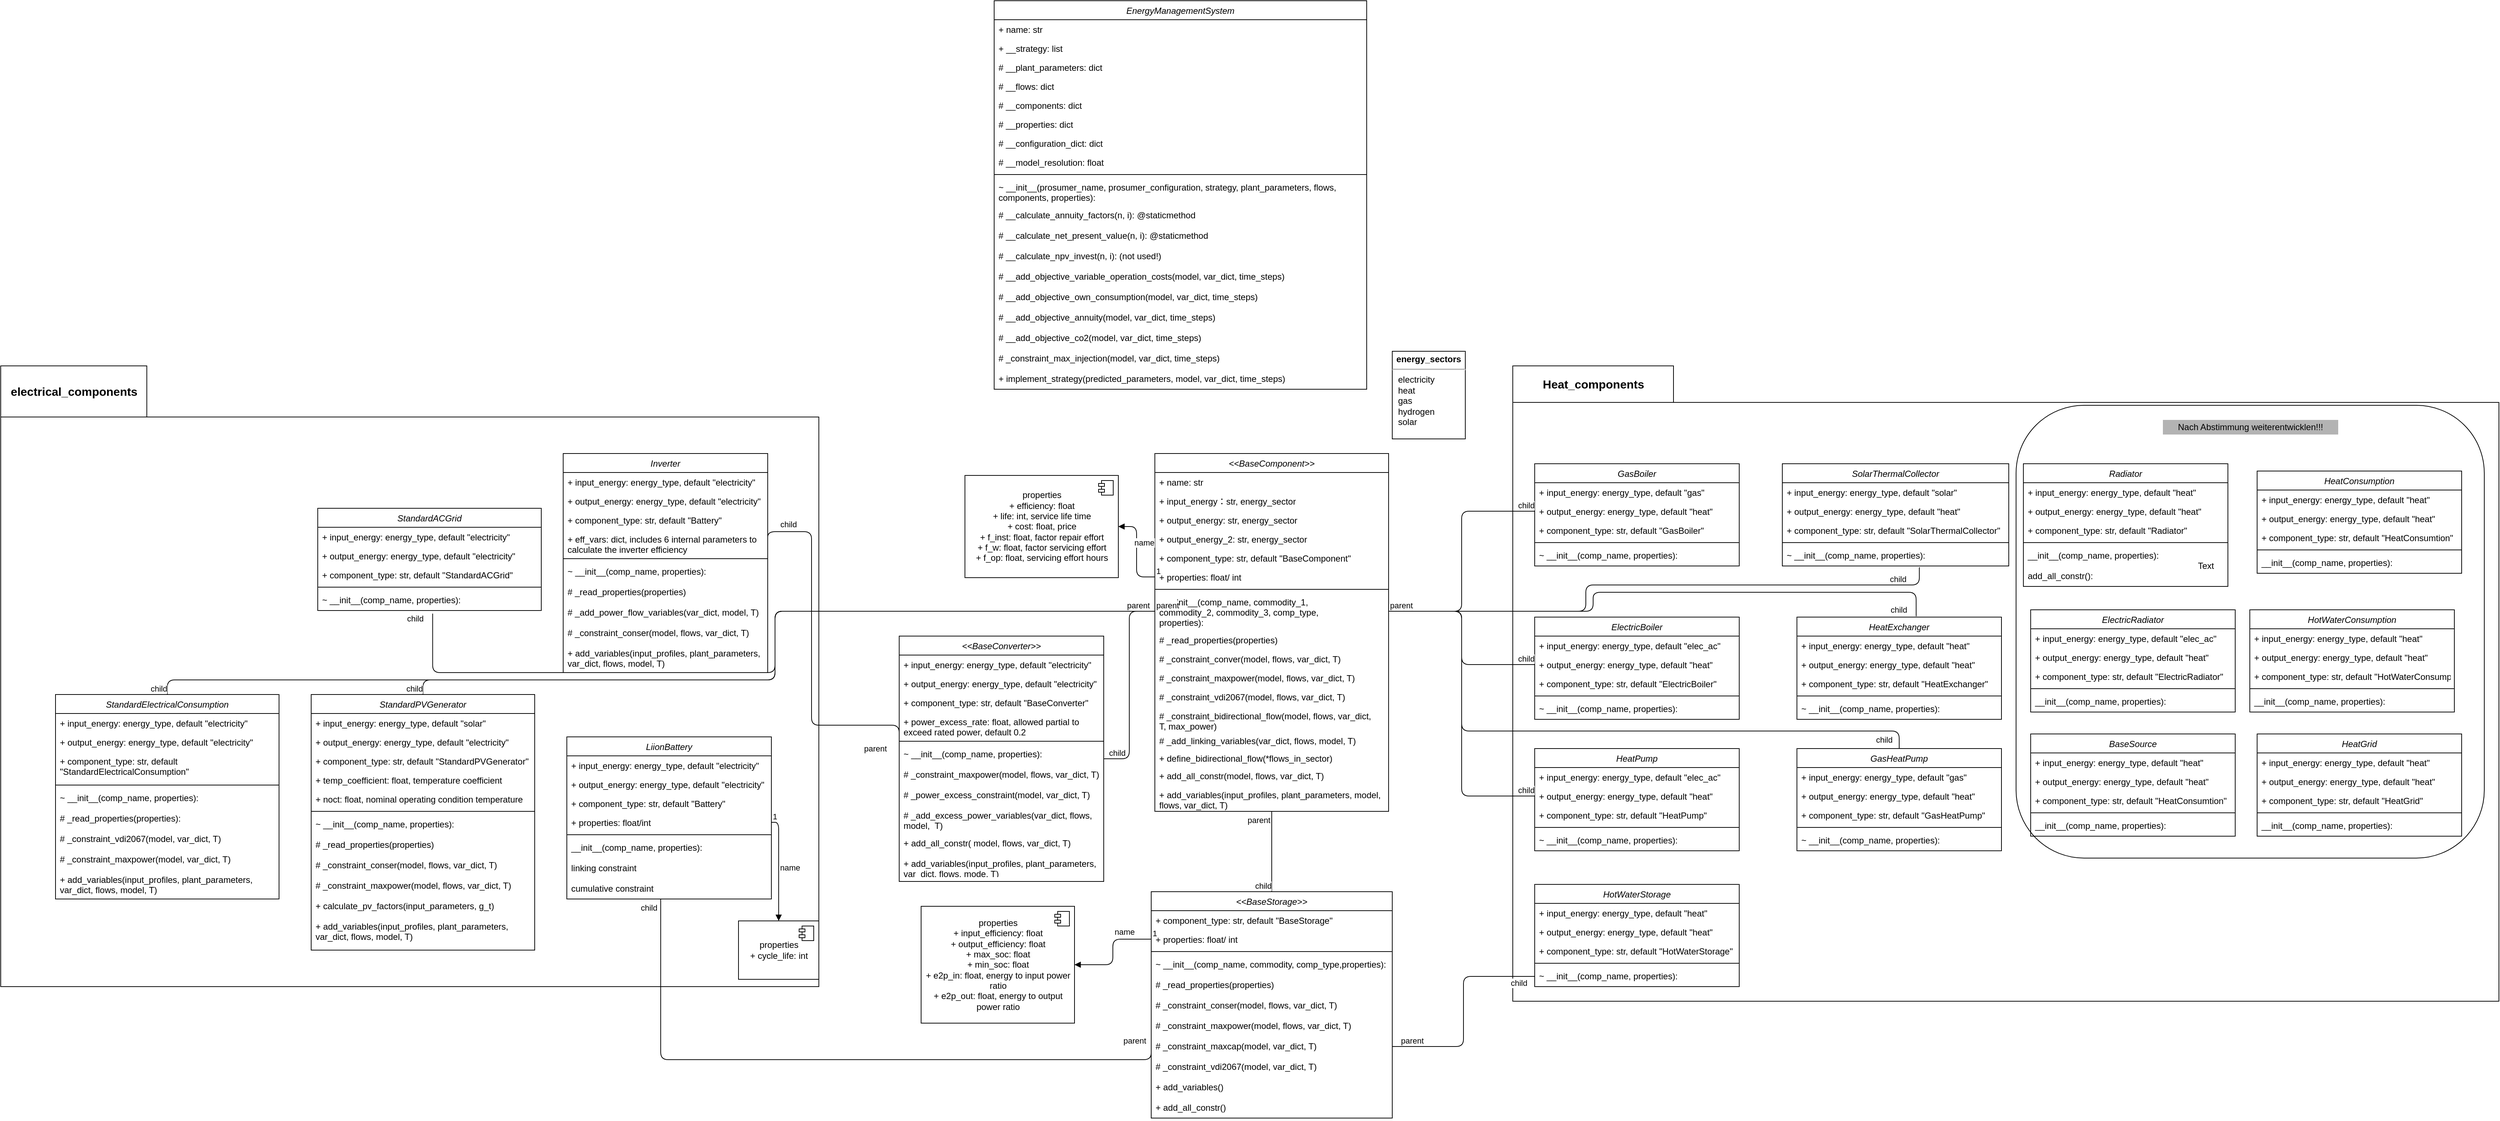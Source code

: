 <mxfile version="14.6.13" type="device"><diagram id="C5RBs43oDa-KdzZeNtuy" name="Page-1"><mxGraphModel dx="6394" dy="2543" grid="1" gridSize="10" guides="1" tooltips="1" connect="1" arrows="1" fold="1" page="1" pageScale="1" pageWidth="827" pageHeight="1169" math="0" shadow="0"><root><mxCell id="WIyWlLk6GJQsqaUBKTNV-0"/><mxCell id="WIyWlLk6GJQsqaUBKTNV-1" parent="WIyWlLk6GJQsqaUBKTNV-0"/><mxCell id="zkfFHV4jXpPFQw0GAbJ--0" value="&lt;&lt;BaseComponent&gt;&gt;" style="swimlane;fontStyle=2;align=center;verticalAlign=top;childLayout=stackLayout;horizontal=1;startSize=26;horizontalStack=0;resizeParent=1;resizeLast=0;collapsible=1;marginBottom=0;rounded=0;shadow=0;strokeWidth=1;flipV=0;swimlaneLine=1;glass=0;" parent="WIyWlLk6GJQsqaUBKTNV-1" vertex="1"><mxGeometry x="580" y="750" width="320" height="490" as="geometry"><mxRectangle x="210" y="20" width="160" height="26" as="alternateBounds"/></mxGeometry></mxCell><mxCell id="zkfFHV4jXpPFQw0GAbJ--1" value="+ name: str" style="text;align=left;verticalAlign=top;spacingLeft=4;spacingRight=4;overflow=hidden;rotatable=0;points=[[0,0.5],[1,0.5]];portConstraint=eastwest;" parent="zkfFHV4jXpPFQw0GAbJ--0" vertex="1"><mxGeometry y="26" width="320" height="26" as="geometry"/></mxCell><mxCell id="zkfFHV4jXpPFQw0GAbJ--2" value="+ input_energy：str, energy_sector" style="text;align=left;verticalAlign=top;spacingLeft=4;spacingRight=4;overflow=hidden;rotatable=0;points=[[0,0.5],[1,0.5]];portConstraint=eastwest;rounded=0;shadow=0;html=0;" parent="zkfFHV4jXpPFQw0GAbJ--0" vertex="1"><mxGeometry y="52" width="320" height="26" as="geometry"/></mxCell><mxCell id="zkfFHV4jXpPFQw0GAbJ--3" value="+ output_energy: str, energy_sector" style="text;align=left;verticalAlign=top;spacingLeft=4;spacingRight=4;overflow=hidden;rotatable=0;points=[[0,0.5],[1,0.5]];portConstraint=eastwest;rounded=0;shadow=0;html=0;" parent="zkfFHV4jXpPFQw0GAbJ--0" vertex="1"><mxGeometry y="78" width="320" height="26" as="geometry"/></mxCell><mxCell id="qhY93m1tCSeHA5ndiZ4u-33" value="+ output_energy_2: str, energy_sector" style="text;align=left;verticalAlign=top;spacingLeft=4;spacingRight=4;overflow=hidden;rotatable=0;points=[[0,0.5],[1,0.5]];portConstraint=eastwest;rounded=0;shadow=0;html=0;" parent="zkfFHV4jXpPFQw0GAbJ--0" vertex="1"><mxGeometry y="104" width="320" height="26" as="geometry"/></mxCell><mxCell id="qhY93m1tCSeHA5ndiZ4u-9" value="+ component_type: str, default &quot;BaseComponent&quot;" style="text;strokeColor=none;fillColor=none;align=left;verticalAlign=top;spacingLeft=4;spacingRight=4;overflow=hidden;rotatable=0;points=[[0,0.5],[1,0.5]];portConstraint=eastwest;" parent="zkfFHV4jXpPFQw0GAbJ--0" vertex="1"><mxGeometry y="130" width="320" height="26" as="geometry"/></mxCell><mxCell id="qhY93m1tCSeHA5ndiZ4u-13" value="+ properties: float/ int" style="text;strokeColor=none;fillColor=none;align=left;verticalAlign=top;spacingLeft=4;spacingRight=4;overflow=hidden;rotatable=0;points=[[0,0.5],[1,0.5]];portConstraint=eastwest;" parent="zkfFHV4jXpPFQw0GAbJ--0" vertex="1"><mxGeometry y="156" width="320" height="26" as="geometry"/></mxCell><mxCell id="qhY93m1tCSeHA5ndiZ4u-14" value="" style="line;strokeWidth=1;fillColor=none;align=left;verticalAlign=middle;spacingTop=-1;spacingLeft=3;spacingRight=3;rotatable=0;labelPosition=right;points=[];portConstraint=eastwest;" parent="zkfFHV4jXpPFQw0GAbJ--0" vertex="1"><mxGeometry y="182" width="320" height="8" as="geometry"/></mxCell><mxCell id="qhY93m1tCSeHA5ndiZ4u-15" value="~ __init__(comp_name, commodity_1,&#xA;commodity_2, commodity_3, comp_type, &#xA;properties): " style="text;strokeColor=none;fillColor=none;align=left;verticalAlign=top;spacingLeft=4;spacingRight=4;overflow=hidden;rotatable=0;points=[[0,0.5],[1,0.5]];portConstraint=eastwest;" parent="zkfFHV4jXpPFQw0GAbJ--0" vertex="1"><mxGeometry y="190" width="320" height="52" as="geometry"/></mxCell><mxCell id="qhY93m1tCSeHA5ndiZ4u-20" value="# _read_properties(properties)" style="text;strokeColor=none;fillColor=none;align=left;verticalAlign=top;spacingLeft=4;spacingRight=4;overflow=hidden;rotatable=0;points=[[0,0.5],[1,0.5]];portConstraint=eastwest;" parent="zkfFHV4jXpPFQw0GAbJ--0" vertex="1"><mxGeometry y="242" width="320" height="26" as="geometry"/></mxCell><mxCell id="IAanjTsMg_Jy31y4l9HR-16" value="# _constraint_conver(model, flows, var_dict, T)" style="text;strokeColor=none;fillColor=none;align=left;verticalAlign=top;spacingLeft=4;spacingRight=4;overflow=hidden;rotatable=0;points=[[0,0.5],[1,0.5]];portConstraint=eastwest;" parent="zkfFHV4jXpPFQw0GAbJ--0" vertex="1"><mxGeometry y="268" width="320" height="26" as="geometry"/></mxCell><mxCell id="qhY93m1tCSeHA5ndiZ4u-34" value="# _constraint_maxpower(model, flows, var_dict, T)" style="text;strokeColor=none;fillColor=none;align=left;verticalAlign=top;spacingLeft=4;spacingRight=4;overflow=hidden;rotatable=0;points=[[0,0.5],[1,0.5]];portConstraint=eastwest;" parent="zkfFHV4jXpPFQw0GAbJ--0" vertex="1"><mxGeometry y="294" width="320" height="26" as="geometry"/></mxCell><mxCell id="qhY93m1tCSeHA5ndiZ4u-35" value="# _constraint_vdi2067(model, flows, var_dict, T)" style="text;strokeColor=none;fillColor=none;align=left;verticalAlign=top;spacingLeft=4;spacingRight=4;overflow=hidden;rotatable=0;points=[[0,0.5],[1,0.5]];portConstraint=eastwest;" parent="zkfFHV4jXpPFQw0GAbJ--0" vertex="1"><mxGeometry y="320" width="320" height="26" as="geometry"/></mxCell><mxCell id="8wFF8zxGgjhQiIY3gntk-0" value="# _constraint_bidirectional_flow(model, flows, var_dict, &#xA;T, max_power)" style="text;strokeColor=none;fillColor=none;align=left;verticalAlign=top;spacingLeft=4;spacingRight=4;overflow=hidden;rotatable=0;points=[[0,0.5],[1,0.5]];portConstraint=eastwest;spacingBottom=0;spacing=2;" vertex="1" parent="zkfFHV4jXpPFQw0GAbJ--0"><mxGeometry y="346" width="320" height="34" as="geometry"/></mxCell><mxCell id="8wFF8zxGgjhQiIY3gntk-1" value="# _add_linking_variables(var_dict, flows, model, T)" style="text;strokeColor=none;fillColor=none;align=left;verticalAlign=top;spacingLeft=4;spacingRight=4;overflow=hidden;rotatable=0;points=[[0,0.5],[1,0.5]];portConstraint=eastwest;" vertex="1" parent="zkfFHV4jXpPFQw0GAbJ--0"><mxGeometry y="380" width="320" height="24" as="geometry"/></mxCell><mxCell id="8wFF8zxGgjhQiIY3gntk-2" value="+ define_bidirectional_flow(*flows_in_sector)" style="text;strokeColor=none;fillColor=none;align=left;verticalAlign=top;spacingLeft=4;spacingRight=4;overflow=hidden;rotatable=0;points=[[0,0.5],[1,0.5]];portConstraint=eastwest;" vertex="1" parent="zkfFHV4jXpPFQw0GAbJ--0"><mxGeometry y="404" width="320" height="24" as="geometry"/></mxCell><mxCell id="qhY93m1tCSeHA5ndiZ4u-36" value="+ add_all_constr(model, flows, var_dict, T)" style="text;strokeColor=none;fillColor=none;align=left;verticalAlign=top;spacingLeft=4;spacingRight=4;overflow=hidden;rotatable=0;points=[[0,0.5],[1,0.5]];portConstraint=eastwest;" parent="zkfFHV4jXpPFQw0GAbJ--0" vertex="1"><mxGeometry y="428" width="320" height="26" as="geometry"/></mxCell><mxCell id="qhY93m1tCSeHA5ndiZ4u-37" value="+ add_variables(input_profiles, plant_parameters, model,&#xA; flows, var_dict, T)" style="text;strokeColor=none;fillColor=none;align=left;verticalAlign=top;spacingLeft=4;spacingRight=4;overflow=hidden;rotatable=0;points=[[0,0.5],[1,0.5]];portConstraint=eastwest;" parent="zkfFHV4jXpPFQw0GAbJ--0" vertex="1"><mxGeometry y="454" width="320" height="36" as="geometry"/></mxCell><mxCell id="qhY93m1tCSeHA5ndiZ4u-30" value="&lt;p style=&quot;margin: 0px ; margin-top: 4px ; text-align: center&quot;&gt;&lt;b&gt;energy_sectors&lt;/b&gt;&lt;/p&gt;&lt;hr&gt;&lt;p style=&quot;margin: 0px 0px 0px 8px&quot; align=&quot;left&quot;&gt;electricity&lt;br&gt;&lt;/p&gt;&lt;p style=&quot;margin: 0px 0px 0px 8px&quot; align=&quot;left&quot;&gt;heat&lt;/p&gt;&lt;p style=&quot;margin: 0px 0px 0px 8px&quot; align=&quot;left&quot;&gt;gas&lt;/p&gt;&lt;p style=&quot;margin: 0px 0px 0px 8px&quot; align=&quot;left&quot;&gt;hydrogen&lt;/p&gt;&lt;p style=&quot;margin: 0px 0px 0px 8px&quot; align=&quot;left&quot;&gt;solar&lt;br&gt;&lt;/p&gt;" style="shape=rect;html=1;overflow=fill;whiteSpace=wrap;" parent="WIyWlLk6GJQsqaUBKTNV-1" vertex="1"><mxGeometry x="905" y="610" width="100" height="120" as="geometry"/></mxCell><mxCell id="uIZSiL7zn4F183kv8Do2-88" value="&lt;&lt;BaseStorage&gt;&gt;" style="swimlane;fontStyle=2;align=center;verticalAlign=top;childLayout=stackLayout;horizontal=1;startSize=26;horizontalStack=0;resizeParent=1;resizeLast=0;collapsible=1;marginBottom=0;rounded=0;shadow=0;strokeWidth=1;" parent="WIyWlLk6GJQsqaUBKTNV-1" vertex="1"><mxGeometry x="575" y="1350" width="330" height="310" as="geometry"><mxRectangle x="230" y="140" width="160" height="26" as="alternateBounds"/></mxGeometry></mxCell><mxCell id="uIZSiL7zn4F183kv8Do2-91" value="+ component_type: str, default &quot;BaseStorage&quot;" style="text;strokeColor=none;fillColor=none;align=left;verticalAlign=top;spacingLeft=4;spacingRight=4;overflow=hidden;rotatable=0;points=[[0,0.5],[1,0.5]];portConstraint=eastwest;" parent="uIZSiL7zn4F183kv8Do2-88" vertex="1"><mxGeometry y="26" width="330" height="26" as="geometry"/></mxCell><mxCell id="8wFF8zxGgjhQiIY3gntk-3" value="+ properties: float/ int" style="text;strokeColor=none;fillColor=none;align=left;verticalAlign=top;spacingLeft=4;spacingRight=4;overflow=hidden;rotatable=0;points=[[0,0.5],[1,0.5]];portConstraint=eastwest;" vertex="1" parent="uIZSiL7zn4F183kv8Do2-88"><mxGeometry y="52" width="330" height="26" as="geometry"/></mxCell><mxCell id="uIZSiL7zn4F183kv8Do2-92" value="" style="line;strokeWidth=1;fillColor=none;align=left;verticalAlign=middle;spacingTop=-1;spacingLeft=3;spacingRight=3;rotatable=0;labelPosition=right;points=[];portConstraint=eastwest;" parent="uIZSiL7zn4F183kv8Do2-88" vertex="1"><mxGeometry y="78" width="330" height="8" as="geometry"/></mxCell><mxCell id="uIZSiL7zn4F183kv8Do2-93" value="~ __init__(comp_name, commodity, comp_type,properties): " style="text;strokeColor=none;fillColor=none;align=left;verticalAlign=top;spacingLeft=4;spacingRight=4;overflow=hidden;rotatable=0;points=[[0,0.5],[1,0.5]];portConstraint=eastwest;" parent="uIZSiL7zn4F183kv8Do2-88" vertex="1"><mxGeometry y="86" width="330" height="28" as="geometry"/></mxCell><mxCell id="FJJ1p5dO7ORJsYJFaT7q-3" value="# _read_properties(properties)" style="text;strokeColor=none;fillColor=none;align=left;verticalAlign=top;spacingLeft=4;spacingRight=4;overflow=hidden;rotatable=0;points=[[0,0.5],[1,0.5]];portConstraint=eastwest;" parent="uIZSiL7zn4F183kv8Do2-88" vertex="1"><mxGeometry y="114" width="330" height="28" as="geometry"/></mxCell><mxCell id="FJJ1p5dO7ORJsYJFaT7q-4" value="# _constraint_conser(model, flows, var_dict, T)" style="text;strokeColor=none;fillColor=none;align=left;verticalAlign=top;spacingLeft=4;spacingRight=4;overflow=hidden;rotatable=0;points=[[0,0.5],[1,0.5]];portConstraint=eastwest;" parent="uIZSiL7zn4F183kv8Do2-88" vertex="1"><mxGeometry y="142" width="330" height="28" as="geometry"/></mxCell><mxCell id="FJJ1p5dO7ORJsYJFaT7q-5" value="# _constraint_maxpower(model, flows, var_dict, T)" style="text;strokeColor=none;fillColor=none;align=left;verticalAlign=top;spacingLeft=4;spacingRight=4;overflow=hidden;rotatable=0;points=[[0,0.5],[1,0.5]];portConstraint=eastwest;" parent="uIZSiL7zn4F183kv8Do2-88" vertex="1"><mxGeometry y="170" width="330" height="28" as="geometry"/></mxCell><mxCell id="FJJ1p5dO7ORJsYJFaT7q-6" value="# _constraint_maxcap(model, var_dict, T)" style="text;strokeColor=none;fillColor=none;align=left;verticalAlign=top;spacingLeft=4;spacingRight=4;overflow=hidden;rotatable=0;points=[[0,0.5],[1,0.5]];portConstraint=eastwest;" parent="uIZSiL7zn4F183kv8Do2-88" vertex="1"><mxGeometry y="198" width="330" height="28" as="geometry"/></mxCell><mxCell id="FJJ1p5dO7ORJsYJFaT7q-7" value="# _constraint_vdi2067(model, var_dict, T)" style="text;strokeColor=none;fillColor=none;align=left;verticalAlign=top;spacingLeft=4;spacingRight=4;overflow=hidden;rotatable=0;points=[[0,0.5],[1,0.5]];portConstraint=eastwest;" parent="uIZSiL7zn4F183kv8Do2-88" vertex="1"><mxGeometry y="226" width="330" height="28" as="geometry"/></mxCell><mxCell id="FJJ1p5dO7ORJsYJFaT7q-9" value="+ add_variables()" style="text;strokeColor=none;fillColor=none;align=left;verticalAlign=top;spacingLeft=4;spacingRight=4;overflow=hidden;rotatable=0;points=[[0,0.5],[1,0.5]];portConstraint=eastwest;" parent="uIZSiL7zn4F183kv8Do2-88" vertex="1"><mxGeometry y="254" width="330" height="28" as="geometry"/></mxCell><mxCell id="FJJ1p5dO7ORJsYJFaT7q-10" value="+ add_all_constr()" style="text;strokeColor=none;fillColor=none;align=left;verticalAlign=top;spacingLeft=4;spacingRight=4;overflow=hidden;rotatable=0;points=[[0,0.5],[1,0.5]];portConstraint=eastwest;" parent="uIZSiL7zn4F183kv8Do2-88" vertex="1"><mxGeometry y="282" width="330" height="28" as="geometry"/></mxCell><mxCell id="FJJ1p5dO7ORJsYJFaT7q-0" value="" style="endArrow=none;html=1;edgeStyle=orthogonalEdgeStyle;" parent="WIyWlLk6GJQsqaUBKTNV-1" source="zkfFHV4jXpPFQw0GAbJ--0" target="uIZSiL7zn4F183kv8Do2-88" edge="1"><mxGeometry relative="1" as="geometry"><mxPoint x="435" y="480.016" as="sourcePoint"/><mxPoint x="405" y="680.0" as="targetPoint"/></mxGeometry></mxCell><mxCell id="FJJ1p5dO7ORJsYJFaT7q-1" value="parent" style="edgeLabel;resizable=0;html=1;align=left;verticalAlign=bottom;" parent="FJJ1p5dO7ORJsYJFaT7q-0" connectable="0" vertex="1"><mxGeometry x="-1" relative="1" as="geometry"><mxPoint x="-35" y="20" as="offset"/></mxGeometry></mxCell><mxCell id="FJJ1p5dO7ORJsYJFaT7q-2" value="child" style="edgeLabel;resizable=0;html=1;align=right;verticalAlign=bottom;" parent="FJJ1p5dO7ORJsYJFaT7q-0" connectable="0" vertex="1"><mxGeometry x="1" relative="1" as="geometry"/></mxCell><mxCell id="IAanjTsMg_Jy31y4l9HR-14" value="&lt;div&gt;properties&lt;/div&gt;&lt;div&gt;+ efficiency: float&lt;br&gt;&lt;/div&gt;&lt;div&gt;+ life: int, service life time&lt;/div&gt;&lt;div&gt;+ cost: float, price&lt;/div&gt;&lt;div&gt;+ f_inst: float, factor repair effort&lt;/div&gt;&lt;div&gt;+ f_w: float, factor servicing effort&lt;/div&gt;&lt;div&gt;+ f_op: float, servicing effort hours&lt;br&gt;&lt;/div&gt;" style="html=1;dropTarget=0;rounded=0;glass=0;" parent="WIyWlLk6GJQsqaUBKTNV-1" vertex="1"><mxGeometry x="320" y="780" width="210" height="140" as="geometry"/></mxCell><mxCell id="IAanjTsMg_Jy31y4l9HR-15" value="" style="shape=module;jettyWidth=8;jettyHeight=4;" parent="IAanjTsMg_Jy31y4l9HR-14" vertex="1"><mxGeometry x="1" width="20" height="20" relative="1" as="geometry"><mxPoint x="-27" y="7" as="offset"/></mxGeometry></mxCell><mxCell id="IAanjTsMg_Jy31y4l9HR-18" value="name" style="endArrow=block;endFill=1;html=1;edgeStyle=orthogonalEdgeStyle;align=left;verticalAlign=top;entryX=1;entryY=0.5;entryDx=0;entryDy=0;" parent="WIyWlLk6GJQsqaUBKTNV-1" source="qhY93m1tCSeHA5ndiZ4u-13" target="IAanjTsMg_Jy31y4l9HR-14" edge="1"><mxGeometry x="0.412" y="5" relative="1" as="geometry"><mxPoint x="410" y="310" as="sourcePoint"/><mxPoint x="570" y="310" as="targetPoint"/><mxPoint y="-1" as="offset"/></mxGeometry></mxCell><mxCell id="IAanjTsMg_Jy31y4l9HR-19" value="1" style="edgeLabel;resizable=0;html=1;align=left;verticalAlign=bottom;" parent="IAanjTsMg_Jy31y4l9HR-18" connectable="0" vertex="1"><mxGeometry x="-1" relative="1" as="geometry"/></mxCell><mxCell id="8wFF8zxGgjhQiIY3gntk-4" value="&lt;div&gt;properties&lt;/div&gt;&lt;div&gt;+ input_efficiency: float&lt;/div&gt;&lt;div&gt;+ output_efficiency: float&lt;/div&gt;&lt;div&gt;+ max_soc: float&lt;/div&gt;&lt;div&gt;+ min_soc: float&lt;/div&gt;&lt;div&gt;+ e2p_in: float, energy to input power &lt;br&gt;&lt;/div&gt;&lt;div&gt;ratio&lt;br&gt;&lt;/div&gt;&lt;div&gt;+ e2p_out: float, energy to output &lt;br&gt;&lt;/div&gt;&lt;div&gt;power ratio&lt;br&gt;&lt;/div&gt;" style="html=1;dropTarget=0;rounded=0;glass=0;" vertex="1" parent="WIyWlLk6GJQsqaUBKTNV-1"><mxGeometry x="260" y="1370" width="210" height="160" as="geometry"/></mxCell><mxCell id="8wFF8zxGgjhQiIY3gntk-5" value="" style="shape=module;jettyWidth=8;jettyHeight=4;" vertex="1" parent="8wFF8zxGgjhQiIY3gntk-4"><mxGeometry x="1" width="20" height="20" relative="1" as="geometry"><mxPoint x="-27" y="7" as="offset"/></mxGeometry></mxCell><mxCell id="8wFF8zxGgjhQiIY3gntk-6" value="name" style="endArrow=block;endFill=1;html=1;edgeStyle=orthogonalEdgeStyle;align=left;verticalAlign=top;entryX=1;entryY=0.5;entryDx=0;entryDy=0;exitX=0;exitY=0.5;exitDx=0;exitDy=0;" edge="1" parent="WIyWlLk6GJQsqaUBKTNV-1" source="8wFF8zxGgjhQiIY3gntk-3" target="8wFF8zxGgjhQiIY3gntk-4"><mxGeometry x="-0.231" y="-25" relative="1" as="geometry"><mxPoint x="-400" y="160" as="sourcePoint"/><mxPoint x="-120" y="270" as="targetPoint"/><mxPoint x="25" y="-25" as="offset"/></mxGeometry></mxCell><mxCell id="8wFF8zxGgjhQiIY3gntk-7" value="1" style="edgeLabel;resizable=0;html=1;align=left;verticalAlign=bottom;" connectable="0" vertex="1" parent="8wFF8zxGgjhQiIY3gntk-6"><mxGeometry x="-1" relative="1" as="geometry"/></mxCell><mxCell id="8wFF8zxGgjhQiIY3gntk-24" value="&lt;&lt;BaseConverter&gt;&gt;" style="swimlane;fontStyle=2;align=center;verticalAlign=top;childLayout=stackLayout;horizontal=1;startSize=26;horizontalStack=0;resizeParent=1;resizeLast=0;collapsible=1;marginBottom=0;rounded=0;shadow=0;strokeWidth=1;" vertex="1" parent="WIyWlLk6GJQsqaUBKTNV-1"><mxGeometry x="230" y="1000" width="280" height="336" as="geometry"><mxRectangle x="230" y="140" width="160" height="26" as="alternateBounds"/></mxGeometry></mxCell><mxCell id="8wFF8zxGgjhQiIY3gntk-25" value="+ input_energy: energy_type, default &quot;electricity&quot;" style="text;align=left;verticalAlign=top;spacingLeft=4;spacingRight=4;overflow=hidden;rotatable=0;points=[[0,0.5],[1,0.5]];portConstraint=eastwest;rounded=0;shadow=0;html=0;" vertex="1" parent="8wFF8zxGgjhQiIY3gntk-24"><mxGeometry y="26" width="280" height="26" as="geometry"/></mxCell><mxCell id="8wFF8zxGgjhQiIY3gntk-26" value="+ output_energy: energy_type, default &quot;electricity&quot;" style="text;align=left;verticalAlign=top;spacingLeft=4;spacingRight=4;overflow=hidden;rotatable=0;points=[[0,0.5],[1,0.5]];portConstraint=eastwest;rounded=0;shadow=0;html=0;" vertex="1" parent="8wFF8zxGgjhQiIY3gntk-24"><mxGeometry y="52" width="280" height="26" as="geometry"/></mxCell><mxCell id="8wFF8zxGgjhQiIY3gntk-27" value="+ component_type: str, default &quot;BaseConverter&quot;" style="text;strokeColor=none;fillColor=none;align=left;verticalAlign=top;spacingLeft=4;spacingRight=4;overflow=hidden;rotatable=0;points=[[0,0.5],[1,0.5]];portConstraint=eastwest;" vertex="1" parent="8wFF8zxGgjhQiIY3gntk-24"><mxGeometry y="78" width="280" height="26" as="geometry"/></mxCell><mxCell id="8wFF8zxGgjhQiIY3gntk-28" value="+ power_excess_rate: float, allowed partial to &#xA;exceed rated power, default 0.2" style="text;strokeColor=none;fillColor=none;align=left;verticalAlign=top;spacingLeft=4;spacingRight=4;overflow=hidden;rotatable=0;points=[[0,0.5],[1,0.5]];portConstraint=eastwest;" vertex="1" parent="8wFF8zxGgjhQiIY3gntk-24"><mxGeometry y="104" width="280" height="36" as="geometry"/></mxCell><mxCell id="8wFF8zxGgjhQiIY3gntk-29" value="" style="line;strokeWidth=1;fillColor=none;align=left;verticalAlign=middle;spacingTop=-1;spacingLeft=3;spacingRight=3;rotatable=0;labelPosition=right;points=[];portConstraint=eastwest;" vertex="1" parent="8wFF8zxGgjhQiIY3gntk-24"><mxGeometry y="140" width="280" height="8" as="geometry"/></mxCell><mxCell id="8wFF8zxGgjhQiIY3gntk-30" value="~ __init__(comp_name, properties): " style="text;strokeColor=none;fillColor=none;align=left;verticalAlign=top;spacingLeft=4;spacingRight=4;overflow=hidden;rotatable=0;points=[[0,0.5],[1,0.5]];portConstraint=eastwest;" vertex="1" parent="8wFF8zxGgjhQiIY3gntk-24"><mxGeometry y="148" width="280" height="28" as="geometry"/></mxCell><mxCell id="8wFF8zxGgjhQiIY3gntk-31" value="# _constraint_maxpower(model, flows, var_dict, T)" style="text;strokeColor=none;fillColor=none;align=left;verticalAlign=top;spacingLeft=4;spacingRight=4;overflow=hidden;rotatable=0;points=[[0,0.5],[1,0.5]];portConstraint=eastwest;" vertex="1" parent="8wFF8zxGgjhQiIY3gntk-24"><mxGeometry y="176" width="280" height="28" as="geometry"/></mxCell><mxCell id="8wFF8zxGgjhQiIY3gntk-32" value="# _power_excess_constraint(model, var_dict, T)" style="text;strokeColor=none;fillColor=none;align=left;verticalAlign=top;spacingLeft=4;spacingRight=4;overflow=hidden;rotatable=0;points=[[0,0.5],[1,0.5]];portConstraint=eastwest;" vertex="1" parent="8wFF8zxGgjhQiIY3gntk-24"><mxGeometry y="204" width="280" height="28" as="geometry"/></mxCell><mxCell id="8wFF8zxGgjhQiIY3gntk-33" value="# _add_excess_power_variables(var_dict, flows,&#xA; model,  T)" style="text;strokeColor=none;fillColor=none;align=left;verticalAlign=top;spacingLeft=4;spacingRight=4;overflow=hidden;rotatable=0;points=[[0,0.5],[1,0.5]];portConstraint=eastwest;" vertex="1" parent="8wFF8zxGgjhQiIY3gntk-24"><mxGeometry y="232" width="280" height="38" as="geometry"/></mxCell><mxCell id="8wFF8zxGgjhQiIY3gntk-35" value="+ add_all_constr( model, flows, var_dict, T)" style="text;strokeColor=none;fillColor=none;align=left;verticalAlign=top;spacingLeft=4;spacingRight=4;overflow=hidden;rotatable=0;points=[[0,0.5],[1,0.5]];portConstraint=eastwest;" vertex="1" parent="8wFF8zxGgjhQiIY3gntk-24"><mxGeometry y="270" width="280" height="28" as="geometry"/></mxCell><mxCell id="8wFF8zxGgjhQiIY3gntk-34" value="+ add_variables(input_profiles, plant_parameters,&#xA; var_dict, flows, mode, T)" style="text;strokeColor=none;fillColor=none;align=left;verticalAlign=top;spacingLeft=4;spacingRight=4;overflow=hidden;rotatable=0;points=[[0,0.5],[1,0.5]];portConstraint=eastwest;" vertex="1" parent="8wFF8zxGgjhQiIY3gntk-24"><mxGeometry y="298" width="280" height="28" as="geometry"/></mxCell><mxCell id="8wFF8zxGgjhQiIY3gntk-75" value="&lt;font style=&quot;font-size: 16px&quot;&gt;Heat_components&lt;/font&gt;" style="shape=folder;fontStyle=1;tabWidth=220;tabHeight=50;tabPosition=left;html=1;boundedLbl=1;labelInHeader=1;container=1;collapsible=0;recursiveResize=0;" vertex="1" parent="WIyWlLk6GJQsqaUBKTNV-1"><mxGeometry x="1070" y="630" width="1350" height="870" as="geometry"/></mxCell><mxCell id="uIZSiL7zn4F183kv8Do2-40" value="HeatPump" style="swimlane;fontStyle=2;align=center;verticalAlign=top;childLayout=stackLayout;horizontal=1;startSize=26;horizontalStack=0;resizeParent=1;resizeLast=0;collapsible=1;marginBottom=0;rounded=0;shadow=0;strokeWidth=1;" parent="8wFF8zxGgjhQiIY3gntk-75" vertex="1"><mxGeometry x="30" y="524" width="280" height="140" as="geometry"><mxRectangle x="230" y="140" width="160" height="26" as="alternateBounds"/></mxGeometry></mxCell><mxCell id="uIZSiL7zn4F183kv8Do2-41" value="+ input_energy: energy_type, default &quot;elec_ac&quot;" style="text;align=left;verticalAlign=top;spacingLeft=4;spacingRight=4;overflow=hidden;rotatable=0;points=[[0,0.5],[1,0.5]];portConstraint=eastwest;rounded=0;shadow=0;html=0;" parent="uIZSiL7zn4F183kv8Do2-40" vertex="1"><mxGeometry y="26" width="280" height="26" as="geometry"/></mxCell><mxCell id="uIZSiL7zn4F183kv8Do2-42" value="+ output_energy: energy_type, default &quot;heat&quot;" style="text;align=left;verticalAlign=top;spacingLeft=4;spacingRight=4;overflow=hidden;rotatable=0;points=[[0,0.5],[1,0.5]];portConstraint=eastwest;rounded=0;shadow=0;html=0;" parent="uIZSiL7zn4F183kv8Do2-40" vertex="1"><mxGeometry y="52" width="280" height="26" as="geometry"/></mxCell><mxCell id="uIZSiL7zn4F183kv8Do2-43" value="+ component_type: str, default &quot;HeatPump&quot;" style="text;strokeColor=none;fillColor=none;align=left;verticalAlign=top;spacingLeft=4;spacingRight=4;overflow=hidden;rotatable=0;points=[[0,0.5],[1,0.5]];portConstraint=eastwest;" parent="uIZSiL7zn4F183kv8Do2-40" vertex="1"><mxGeometry y="78" width="280" height="26" as="geometry"/></mxCell><mxCell id="uIZSiL7zn4F183kv8Do2-44" value="" style="line;strokeWidth=1;fillColor=none;align=left;verticalAlign=middle;spacingTop=-1;spacingLeft=3;spacingRight=3;rotatable=0;labelPosition=right;points=[];portConstraint=eastwest;" parent="uIZSiL7zn4F183kv8Do2-40" vertex="1"><mxGeometry y="104" width="280" height="8" as="geometry"/></mxCell><mxCell id="uIZSiL7zn4F183kv8Do2-45" value="~ __init__(comp_name, properties): " style="text;strokeColor=none;fillColor=none;align=left;verticalAlign=top;spacingLeft=4;spacingRight=4;overflow=hidden;rotatable=0;points=[[0,0.5],[1,0.5]];portConstraint=eastwest;" parent="uIZSiL7zn4F183kv8Do2-40" vertex="1"><mxGeometry y="112" width="280" height="28" as="geometry"/></mxCell><mxCell id="uIZSiL7zn4F183kv8Do2-24" value="" style="rounded=1;whiteSpace=wrap;html=1;" parent="8wFF8zxGgjhQiIY3gntk-75" vertex="1"><mxGeometry x="689" y="54" width="641" height="620" as="geometry"/></mxCell><mxCell id="qhY93m1tCSeHA5ndiZ4u-38" value="GasBoiler" style="swimlane;fontStyle=2;align=center;verticalAlign=top;childLayout=stackLayout;horizontal=1;startSize=26;horizontalStack=0;resizeParent=1;resizeLast=0;collapsible=1;marginBottom=0;rounded=0;shadow=0;strokeWidth=1;" parent="8wFF8zxGgjhQiIY3gntk-75" vertex="1"><mxGeometry x="30" y="134" width="280" height="140" as="geometry"><mxRectangle x="40" y="530" width="160" height="26" as="alternateBounds"/></mxGeometry></mxCell><mxCell id="qhY93m1tCSeHA5ndiZ4u-41" value="+ input_energy: energy_type, default &quot;gas&quot;" style="text;align=left;verticalAlign=top;spacingLeft=4;spacingRight=4;overflow=hidden;rotatable=0;points=[[0,0.5],[1,0.5]];portConstraint=eastwest;rounded=0;shadow=0;html=0;" parent="qhY93m1tCSeHA5ndiZ4u-38" vertex="1"><mxGeometry y="26" width="280" height="26" as="geometry"/></mxCell><mxCell id="qhY93m1tCSeHA5ndiZ4u-59" value="+ output_energy: energy_type, default &quot;heat&quot;" style="text;align=left;verticalAlign=top;spacingLeft=4;spacingRight=4;overflow=hidden;rotatable=0;points=[[0,0.5],[1,0.5]];portConstraint=eastwest;rounded=0;shadow=0;html=0;" parent="qhY93m1tCSeHA5ndiZ4u-38" vertex="1"><mxGeometry y="52" width="280" height="26" as="geometry"/></mxCell><mxCell id="qhY93m1tCSeHA5ndiZ4u-43" value="+ component_type: str, default &quot;GasBoiler&quot;" style="text;strokeColor=none;fillColor=none;align=left;verticalAlign=top;spacingLeft=4;spacingRight=4;overflow=hidden;rotatable=0;points=[[0,0.5],[1,0.5]];portConstraint=eastwest;" parent="qhY93m1tCSeHA5ndiZ4u-38" vertex="1"><mxGeometry y="78" width="280" height="26" as="geometry"/></mxCell><mxCell id="qhY93m1tCSeHA5ndiZ4u-48" value="" style="line;strokeWidth=1;fillColor=none;align=left;verticalAlign=middle;spacingTop=-1;spacingLeft=3;spacingRight=3;rotatable=0;labelPosition=right;points=[];portConstraint=eastwest;" parent="qhY93m1tCSeHA5ndiZ4u-38" vertex="1"><mxGeometry y="104" width="280" height="8" as="geometry"/></mxCell><mxCell id="qhY93m1tCSeHA5ndiZ4u-49" value="~ __init__(comp_name, properties): " style="text;strokeColor=none;fillColor=none;align=left;verticalAlign=top;spacingLeft=4;spacingRight=4;overflow=hidden;rotatable=0;points=[[0,0.5],[1,0.5]];portConstraint=eastwest;" parent="qhY93m1tCSeHA5ndiZ4u-38" vertex="1"><mxGeometry y="112" width="280" height="28" as="geometry"/></mxCell><mxCell id="qhY93m1tCSeHA5ndiZ4u-60" value="SolarThermalCollector" style="swimlane;fontStyle=2;align=center;verticalAlign=top;childLayout=stackLayout;horizontal=1;startSize=26;horizontalStack=0;resizeParent=1;resizeLast=0;collapsible=1;marginBottom=0;rounded=0;shadow=0;strokeWidth=1;" parent="8wFF8zxGgjhQiIY3gntk-75" vertex="1"><mxGeometry x="369" y="134" width="310" height="140" as="geometry"><mxRectangle x="370" y="530" width="160" height="26" as="alternateBounds"/></mxGeometry></mxCell><mxCell id="qhY93m1tCSeHA5ndiZ4u-61" value="+ input_energy: energy_type, default &quot;solar&quot;" style="text;align=left;verticalAlign=top;spacingLeft=4;spacingRight=4;overflow=hidden;rotatable=0;points=[[0,0.5],[1,0.5]];portConstraint=eastwest;rounded=0;shadow=0;html=0;" parent="qhY93m1tCSeHA5ndiZ4u-60" vertex="1"><mxGeometry y="26" width="310" height="26" as="geometry"/></mxCell><mxCell id="qhY93m1tCSeHA5ndiZ4u-62" value="+ output_energy: energy_type, default &quot;heat&quot;" style="text;align=left;verticalAlign=top;spacingLeft=4;spacingRight=4;overflow=hidden;rotatable=0;points=[[0,0.5],[1,0.5]];portConstraint=eastwest;rounded=0;shadow=0;html=0;" parent="qhY93m1tCSeHA5ndiZ4u-60" vertex="1"><mxGeometry y="52" width="310" height="26" as="geometry"/></mxCell><mxCell id="qhY93m1tCSeHA5ndiZ4u-63" value="+ component_type: str, default &quot;SolarThermalCollector&quot;" style="text;strokeColor=none;fillColor=none;align=left;verticalAlign=top;spacingLeft=4;spacingRight=4;overflow=hidden;rotatable=0;points=[[0,0.5],[1,0.5]];portConstraint=eastwest;" parent="qhY93m1tCSeHA5ndiZ4u-60" vertex="1"><mxGeometry y="78" width="310" height="26" as="geometry"/></mxCell><mxCell id="qhY93m1tCSeHA5ndiZ4u-64" value="" style="line;strokeWidth=1;fillColor=none;align=left;verticalAlign=middle;spacingTop=-1;spacingLeft=3;spacingRight=3;rotatable=0;labelPosition=right;points=[];portConstraint=eastwest;" parent="qhY93m1tCSeHA5ndiZ4u-60" vertex="1"><mxGeometry y="104" width="310" height="8" as="geometry"/></mxCell><mxCell id="qhY93m1tCSeHA5ndiZ4u-65" value="~ __init__(comp_name, properties): " style="text;strokeColor=none;fillColor=none;align=left;verticalAlign=top;spacingLeft=4;spacingRight=4;overflow=hidden;rotatable=0;points=[[0,0.5],[1,0.5]];portConstraint=eastwest;" parent="qhY93m1tCSeHA5ndiZ4u-60" vertex="1"><mxGeometry y="112" width="310" height="28" as="geometry"/></mxCell><mxCell id="uIZSiL7zn4F183kv8Do2-0" value="ElectricRadiator" style="swimlane;fontStyle=2;align=center;verticalAlign=top;childLayout=stackLayout;horizontal=1;startSize=26;horizontalStack=0;resizeParent=1;resizeLast=0;collapsible=1;marginBottom=0;rounded=0;shadow=0;strokeWidth=1;" parent="8wFF8zxGgjhQiIY3gntk-75" vertex="1"><mxGeometry x="709" y="334" width="280" height="140" as="geometry"><mxRectangle x="230" y="140" width="160" height="26" as="alternateBounds"/></mxGeometry></mxCell><mxCell id="uIZSiL7zn4F183kv8Do2-1" value="+ input_energy: energy_type, default &quot;elec_ac&quot;" style="text;align=left;verticalAlign=top;spacingLeft=4;spacingRight=4;overflow=hidden;rotatable=0;points=[[0,0.5],[1,0.5]];portConstraint=eastwest;rounded=0;shadow=0;html=0;" parent="uIZSiL7zn4F183kv8Do2-0" vertex="1"><mxGeometry y="26" width="280" height="26" as="geometry"/></mxCell><mxCell id="uIZSiL7zn4F183kv8Do2-2" value="+ output_energy: energy_type, default &quot;heat&quot;" style="text;align=left;verticalAlign=top;spacingLeft=4;spacingRight=4;overflow=hidden;rotatable=0;points=[[0,0.5],[1,0.5]];portConstraint=eastwest;rounded=0;shadow=0;html=0;" parent="uIZSiL7zn4F183kv8Do2-0" vertex="1"><mxGeometry y="52" width="280" height="26" as="geometry"/></mxCell><mxCell id="uIZSiL7zn4F183kv8Do2-3" value="+ component_type: str, default &quot;ElectricRadiator&quot;" style="text;strokeColor=none;fillColor=none;align=left;verticalAlign=top;spacingLeft=4;spacingRight=4;overflow=hidden;rotatable=0;points=[[0,0.5],[1,0.5]];portConstraint=eastwest;" parent="uIZSiL7zn4F183kv8Do2-0" vertex="1"><mxGeometry y="78" width="280" height="26" as="geometry"/></mxCell><mxCell id="uIZSiL7zn4F183kv8Do2-4" value="" style="line;strokeWidth=1;fillColor=none;align=left;verticalAlign=middle;spacingTop=-1;spacingLeft=3;spacingRight=3;rotatable=0;labelPosition=right;points=[];portConstraint=eastwest;" parent="uIZSiL7zn4F183kv8Do2-0" vertex="1"><mxGeometry y="104" width="280" height="8" as="geometry"/></mxCell><mxCell id="uIZSiL7zn4F183kv8Do2-5" value="__init__(comp_name, properties): " style="text;strokeColor=none;fillColor=none;align=left;verticalAlign=top;spacingLeft=4;spacingRight=4;overflow=hidden;rotatable=0;points=[[0,0.5],[1,0.5]];portConstraint=eastwest;" parent="uIZSiL7zn4F183kv8Do2-0" vertex="1"><mxGeometry y="112" width="280" height="28" as="geometry"/></mxCell><mxCell id="uIZSiL7zn4F183kv8Do2-12" value="ElectricBoiler" style="swimlane;fontStyle=2;align=center;verticalAlign=top;childLayout=stackLayout;horizontal=1;startSize=26;horizontalStack=0;resizeParent=1;resizeLast=0;collapsible=1;marginBottom=0;rounded=0;shadow=0;strokeWidth=1;" parent="8wFF8zxGgjhQiIY3gntk-75" vertex="1"><mxGeometry x="30" y="344" width="280" height="140" as="geometry"><mxRectangle x="230" y="140" width="160" height="26" as="alternateBounds"/></mxGeometry></mxCell><mxCell id="uIZSiL7zn4F183kv8Do2-13" value="+ input_energy: energy_type, default &quot;elec_ac&quot;" style="text;align=left;verticalAlign=top;spacingLeft=4;spacingRight=4;overflow=hidden;rotatable=0;points=[[0,0.5],[1,0.5]];portConstraint=eastwest;rounded=0;shadow=0;html=0;" parent="uIZSiL7zn4F183kv8Do2-12" vertex="1"><mxGeometry y="26" width="280" height="26" as="geometry"/></mxCell><mxCell id="uIZSiL7zn4F183kv8Do2-14" value="+ output_energy: energy_type, default &quot;heat&quot;" style="text;align=left;verticalAlign=top;spacingLeft=4;spacingRight=4;overflow=hidden;rotatable=0;points=[[0,0.5],[1,0.5]];portConstraint=eastwest;rounded=0;shadow=0;html=0;" parent="uIZSiL7zn4F183kv8Do2-12" vertex="1"><mxGeometry y="52" width="280" height="26" as="geometry"/></mxCell><mxCell id="uIZSiL7zn4F183kv8Do2-15" value="+ component_type: str, default &quot;ElectricBoiler&quot;" style="text;strokeColor=none;fillColor=none;align=left;verticalAlign=top;spacingLeft=4;spacingRight=4;overflow=hidden;rotatable=0;points=[[0,0.5],[1,0.5]];portConstraint=eastwest;" parent="uIZSiL7zn4F183kv8Do2-12" vertex="1"><mxGeometry y="78" width="280" height="26" as="geometry"/></mxCell><mxCell id="uIZSiL7zn4F183kv8Do2-16" value="" style="line;strokeWidth=1;fillColor=none;align=left;verticalAlign=middle;spacingTop=-1;spacingLeft=3;spacingRight=3;rotatable=0;labelPosition=right;points=[];portConstraint=eastwest;" parent="uIZSiL7zn4F183kv8Do2-12" vertex="1"><mxGeometry y="104" width="280" height="8" as="geometry"/></mxCell><mxCell id="uIZSiL7zn4F183kv8Do2-17" value="~ __init__(comp_name, properties): " style="text;strokeColor=none;fillColor=none;align=left;verticalAlign=top;spacingLeft=4;spacingRight=4;overflow=hidden;rotatable=0;points=[[0,0.5],[1,0.5]];portConstraint=eastwest;" parent="uIZSiL7zn4F183kv8Do2-12" vertex="1"><mxGeometry y="112" width="280" height="28" as="geometry"/></mxCell><mxCell id="uIZSiL7zn4F183kv8Do2-18" value="Radiator" style="swimlane;fontStyle=2;align=center;verticalAlign=top;childLayout=stackLayout;horizontal=1;startSize=26;horizontalStack=0;resizeParent=1;resizeLast=0;collapsible=1;marginBottom=0;rounded=0;shadow=0;strokeWidth=1;" parent="8wFF8zxGgjhQiIY3gntk-75" vertex="1"><mxGeometry x="699" y="134" width="280" height="168" as="geometry"><mxRectangle x="230" y="140" width="160" height="26" as="alternateBounds"/></mxGeometry></mxCell><mxCell id="uIZSiL7zn4F183kv8Do2-19" value="+ input_energy: energy_type, default &quot;heat&quot;" style="text;align=left;verticalAlign=top;spacingLeft=4;spacingRight=4;overflow=hidden;rotatable=0;points=[[0,0.5],[1,0.5]];portConstraint=eastwest;rounded=0;shadow=0;html=0;" parent="uIZSiL7zn4F183kv8Do2-18" vertex="1"><mxGeometry y="26" width="280" height="26" as="geometry"/></mxCell><mxCell id="uIZSiL7zn4F183kv8Do2-20" value="+ output_energy: energy_type, default &quot;heat&quot;" style="text;align=left;verticalAlign=top;spacingLeft=4;spacingRight=4;overflow=hidden;rotatable=0;points=[[0,0.5],[1,0.5]];portConstraint=eastwest;rounded=0;shadow=0;html=0;" parent="uIZSiL7zn4F183kv8Do2-18" vertex="1"><mxGeometry y="52" width="280" height="26" as="geometry"/></mxCell><mxCell id="uIZSiL7zn4F183kv8Do2-21" value="+ component_type: str, default &quot;Radiator&quot;" style="text;strokeColor=none;fillColor=none;align=left;verticalAlign=top;spacingLeft=4;spacingRight=4;overflow=hidden;rotatable=0;points=[[0,0.5],[1,0.5]];portConstraint=eastwest;" parent="uIZSiL7zn4F183kv8Do2-18" vertex="1"><mxGeometry y="78" width="280" height="26" as="geometry"/></mxCell><mxCell id="uIZSiL7zn4F183kv8Do2-22" value="" style="line;strokeWidth=1;fillColor=none;align=left;verticalAlign=middle;spacingTop=-1;spacingLeft=3;spacingRight=3;rotatable=0;labelPosition=right;points=[];portConstraint=eastwest;" parent="uIZSiL7zn4F183kv8Do2-18" vertex="1"><mxGeometry y="104" width="280" height="8" as="geometry"/></mxCell><mxCell id="uIZSiL7zn4F183kv8Do2-23" value="__init__(comp_name, properties): " style="text;strokeColor=none;fillColor=none;align=left;verticalAlign=top;spacingLeft=4;spacingRight=4;overflow=hidden;rotatable=0;points=[[0,0.5],[1,0.5]];portConstraint=eastwest;" parent="uIZSiL7zn4F183kv8Do2-18" vertex="1"><mxGeometry y="112" width="280" height="28" as="geometry"/></mxCell><mxCell id="FJJ1p5dO7ORJsYJFaT7q-14" value="add_all_constr():" style="text;strokeColor=none;fillColor=none;align=left;verticalAlign=top;spacingLeft=4;spacingRight=4;overflow=hidden;rotatable=0;points=[[0,0.5],[1,0.5]];portConstraint=eastwest;" parent="uIZSiL7zn4F183kv8Do2-18" vertex="1"><mxGeometry y="140" width="280" height="28" as="geometry"/></mxCell><mxCell id="uIZSiL7zn4F183kv8Do2-31" value="HeatExchanger" style="swimlane;fontStyle=2;align=center;verticalAlign=top;childLayout=stackLayout;horizontal=1;startSize=26;horizontalStack=0;resizeParent=1;resizeLast=0;collapsible=1;marginBottom=0;rounded=0;shadow=0;strokeWidth=1;" parent="8wFF8zxGgjhQiIY3gntk-75" vertex="1"><mxGeometry x="389" y="344" width="280" height="140" as="geometry"><mxRectangle x="230" y="140" width="160" height="26" as="alternateBounds"/></mxGeometry></mxCell><mxCell id="uIZSiL7zn4F183kv8Do2-32" value="+ input_energy: energy_type, default &quot;heat&quot;" style="text;align=left;verticalAlign=top;spacingLeft=4;spacingRight=4;overflow=hidden;rotatable=0;points=[[0,0.5],[1,0.5]];portConstraint=eastwest;rounded=0;shadow=0;html=0;" parent="uIZSiL7zn4F183kv8Do2-31" vertex="1"><mxGeometry y="26" width="280" height="26" as="geometry"/></mxCell><mxCell id="uIZSiL7zn4F183kv8Do2-33" value="+ output_energy: energy_type, default &quot;heat&quot;" style="text;align=left;verticalAlign=top;spacingLeft=4;spacingRight=4;overflow=hidden;rotatable=0;points=[[0,0.5],[1,0.5]];portConstraint=eastwest;rounded=0;shadow=0;html=0;" parent="uIZSiL7zn4F183kv8Do2-31" vertex="1"><mxGeometry y="52" width="280" height="26" as="geometry"/></mxCell><mxCell id="uIZSiL7zn4F183kv8Do2-34" value="+ component_type: str, default &quot;HeatExchanger&quot;" style="text;strokeColor=none;fillColor=none;align=left;verticalAlign=top;spacingLeft=4;spacingRight=4;overflow=hidden;rotatable=0;points=[[0,0.5],[1,0.5]];portConstraint=eastwest;" parent="uIZSiL7zn4F183kv8Do2-31" vertex="1"><mxGeometry y="78" width="280" height="26" as="geometry"/></mxCell><mxCell id="uIZSiL7zn4F183kv8Do2-35" value="" style="line;strokeWidth=1;fillColor=none;align=left;verticalAlign=middle;spacingTop=-1;spacingLeft=3;spacingRight=3;rotatable=0;labelPosition=right;points=[];portConstraint=eastwest;" parent="uIZSiL7zn4F183kv8Do2-31" vertex="1"><mxGeometry y="104" width="280" height="8" as="geometry"/></mxCell><mxCell id="uIZSiL7zn4F183kv8Do2-36" value="~ __init__(comp_name, properties): " style="text;strokeColor=none;fillColor=none;align=left;verticalAlign=top;spacingLeft=4;spacingRight=4;overflow=hidden;rotatable=0;points=[[0,0.5],[1,0.5]];portConstraint=eastwest;" parent="uIZSiL7zn4F183kv8Do2-31" vertex="1"><mxGeometry y="112" width="280" height="28" as="geometry"/></mxCell><mxCell id="uIZSiL7zn4F183kv8Do2-46" value="GasHeatPump" style="swimlane;fontStyle=2;align=center;verticalAlign=top;childLayout=stackLayout;horizontal=1;startSize=26;horizontalStack=0;resizeParent=1;resizeLast=0;collapsible=1;marginBottom=0;rounded=0;shadow=0;strokeWidth=1;" parent="8wFF8zxGgjhQiIY3gntk-75" vertex="1"><mxGeometry x="389" y="524" width="280" height="140" as="geometry"><mxRectangle x="230" y="140" width="160" height="26" as="alternateBounds"/></mxGeometry></mxCell><mxCell id="uIZSiL7zn4F183kv8Do2-47" value="+ input_energy: energy_type, default &quot;gas&quot;" style="text;align=left;verticalAlign=top;spacingLeft=4;spacingRight=4;overflow=hidden;rotatable=0;points=[[0,0.5],[1,0.5]];portConstraint=eastwest;rounded=0;shadow=0;html=0;" parent="uIZSiL7zn4F183kv8Do2-46" vertex="1"><mxGeometry y="26" width="280" height="26" as="geometry"/></mxCell><mxCell id="uIZSiL7zn4F183kv8Do2-48" value="+ output_energy: energy_type, default &quot;heat&quot;" style="text;align=left;verticalAlign=top;spacingLeft=4;spacingRight=4;overflow=hidden;rotatable=0;points=[[0,0.5],[1,0.5]];portConstraint=eastwest;rounded=0;shadow=0;html=0;" parent="uIZSiL7zn4F183kv8Do2-46" vertex="1"><mxGeometry y="52" width="280" height="26" as="geometry"/></mxCell><mxCell id="uIZSiL7zn4F183kv8Do2-49" value="+ component_type: str, default &quot;GasHeatPump&quot;" style="text;strokeColor=none;fillColor=none;align=left;verticalAlign=top;spacingLeft=4;spacingRight=4;overflow=hidden;rotatable=0;points=[[0,0.5],[1,0.5]];portConstraint=eastwest;" parent="uIZSiL7zn4F183kv8Do2-46" vertex="1"><mxGeometry y="78" width="280" height="26" as="geometry"/></mxCell><mxCell id="uIZSiL7zn4F183kv8Do2-50" value="" style="line;strokeWidth=1;fillColor=none;align=left;verticalAlign=middle;spacingTop=-1;spacingLeft=3;spacingRight=3;rotatable=0;labelPosition=right;points=[];portConstraint=eastwest;" parent="uIZSiL7zn4F183kv8Do2-46" vertex="1"><mxGeometry y="104" width="280" height="8" as="geometry"/></mxCell><mxCell id="uIZSiL7zn4F183kv8Do2-51" value="~ __init__(comp_name, properties): " style="text;strokeColor=none;fillColor=none;align=left;verticalAlign=top;spacingLeft=4;spacingRight=4;overflow=hidden;rotatable=0;points=[[0,0.5],[1,0.5]];portConstraint=eastwest;" parent="uIZSiL7zn4F183kv8Do2-46" vertex="1"><mxGeometry y="112" width="280" height="28" as="geometry"/></mxCell><mxCell id="uIZSiL7zn4F183kv8Do2-58" value="BaseSource" style="swimlane;fontStyle=2;align=center;verticalAlign=top;childLayout=stackLayout;horizontal=1;startSize=26;horizontalStack=0;resizeParent=1;resizeLast=0;collapsible=1;marginBottom=0;rounded=0;shadow=0;strokeWidth=1;" parent="8wFF8zxGgjhQiIY3gntk-75" vertex="1"><mxGeometry x="709" y="504" width="280" height="140" as="geometry"><mxRectangle x="230" y="140" width="160" height="26" as="alternateBounds"/></mxGeometry></mxCell><mxCell id="uIZSiL7zn4F183kv8Do2-59" value="+ input_energy: energy_type, default &quot;heat&quot;" style="text;align=left;verticalAlign=top;spacingLeft=4;spacingRight=4;overflow=hidden;rotatable=0;points=[[0,0.5],[1,0.5]];portConstraint=eastwest;rounded=0;shadow=0;html=0;" parent="uIZSiL7zn4F183kv8Do2-58" vertex="1"><mxGeometry y="26" width="280" height="26" as="geometry"/></mxCell><mxCell id="uIZSiL7zn4F183kv8Do2-60" value="+ output_energy: energy_type, default &quot;heat&quot;" style="text;align=left;verticalAlign=top;spacingLeft=4;spacingRight=4;overflow=hidden;rotatable=0;points=[[0,0.5],[1,0.5]];portConstraint=eastwest;rounded=0;shadow=0;html=0;" parent="uIZSiL7zn4F183kv8Do2-58" vertex="1"><mxGeometry y="52" width="280" height="26" as="geometry"/></mxCell><mxCell id="uIZSiL7zn4F183kv8Do2-61" value="+ component_type: str, default &quot;HeatConsumtion&quot;" style="text;strokeColor=none;fillColor=none;align=left;verticalAlign=top;spacingLeft=4;spacingRight=4;overflow=hidden;rotatable=0;points=[[0,0.5],[1,0.5]];portConstraint=eastwest;" parent="uIZSiL7zn4F183kv8Do2-58" vertex="1"><mxGeometry y="78" width="280" height="26" as="geometry"/></mxCell><mxCell id="uIZSiL7zn4F183kv8Do2-62" value="" style="line;strokeWidth=1;fillColor=none;align=left;verticalAlign=middle;spacingTop=-1;spacingLeft=3;spacingRight=3;rotatable=0;labelPosition=right;points=[];portConstraint=eastwest;" parent="uIZSiL7zn4F183kv8Do2-58" vertex="1"><mxGeometry y="104" width="280" height="8" as="geometry"/></mxCell><mxCell id="uIZSiL7zn4F183kv8Do2-63" value="__init__(comp_name, properties): " style="text;strokeColor=none;fillColor=none;align=left;verticalAlign=top;spacingLeft=4;spacingRight=4;overflow=hidden;rotatable=0;points=[[0,0.5],[1,0.5]];portConstraint=eastwest;" parent="uIZSiL7zn4F183kv8Do2-58" vertex="1"><mxGeometry y="112" width="280" height="28" as="geometry"/></mxCell><mxCell id="uIZSiL7zn4F183kv8Do2-64" value="HotWaterConsumption" style="swimlane;fontStyle=2;align=center;verticalAlign=top;childLayout=stackLayout;horizontal=1;startSize=26;horizontalStack=0;resizeParent=1;resizeLast=0;collapsible=1;marginBottom=0;rounded=0;shadow=0;strokeWidth=1;" parent="8wFF8zxGgjhQiIY3gntk-75" vertex="1"><mxGeometry x="1009" y="334" width="280" height="140" as="geometry"><mxRectangle x="230" y="140" width="160" height="26" as="alternateBounds"/></mxGeometry></mxCell><mxCell id="uIZSiL7zn4F183kv8Do2-65" value="+ input_energy: energy_type, default &quot;heat&quot;" style="text;align=left;verticalAlign=top;spacingLeft=4;spacingRight=4;overflow=hidden;rotatable=0;points=[[0,0.5],[1,0.5]];portConstraint=eastwest;rounded=0;shadow=0;html=0;" parent="uIZSiL7zn4F183kv8Do2-64" vertex="1"><mxGeometry y="26" width="280" height="26" as="geometry"/></mxCell><mxCell id="uIZSiL7zn4F183kv8Do2-66" value="+ output_energy: energy_type, default &quot;heat&quot;" style="text;align=left;verticalAlign=top;spacingLeft=4;spacingRight=4;overflow=hidden;rotatable=0;points=[[0,0.5],[1,0.5]];portConstraint=eastwest;rounded=0;shadow=0;html=0;" parent="uIZSiL7zn4F183kv8Do2-64" vertex="1"><mxGeometry y="52" width="280" height="26" as="geometry"/></mxCell><mxCell id="uIZSiL7zn4F183kv8Do2-67" value="+ component_type: str, default &quot;HotWaterConsumption&quot;" style="text;strokeColor=none;fillColor=none;align=left;verticalAlign=top;spacingLeft=4;spacingRight=4;overflow=hidden;rotatable=0;points=[[0,0.5],[1,0.5]];portConstraint=eastwest;" parent="uIZSiL7zn4F183kv8Do2-64" vertex="1"><mxGeometry y="78" width="280" height="26" as="geometry"/></mxCell><mxCell id="uIZSiL7zn4F183kv8Do2-68" value="" style="line;strokeWidth=1;fillColor=none;align=left;verticalAlign=middle;spacingTop=-1;spacingLeft=3;spacingRight=3;rotatable=0;labelPosition=right;points=[];portConstraint=eastwest;" parent="uIZSiL7zn4F183kv8Do2-64" vertex="1"><mxGeometry y="104" width="280" height="8" as="geometry"/></mxCell><mxCell id="uIZSiL7zn4F183kv8Do2-69" value="__init__(comp_name, properties): " style="text;strokeColor=none;fillColor=none;align=left;verticalAlign=top;spacingLeft=4;spacingRight=4;overflow=hidden;rotatable=0;points=[[0,0.5],[1,0.5]];portConstraint=eastwest;" parent="uIZSiL7zn4F183kv8Do2-64" vertex="1"><mxGeometry y="112" width="280" height="28" as="geometry"/></mxCell><mxCell id="uIZSiL7zn4F183kv8Do2-70" value="HotWaterStorage" style="swimlane;fontStyle=2;align=center;verticalAlign=top;childLayout=stackLayout;horizontal=1;startSize=26;horizontalStack=0;resizeParent=1;resizeLast=0;collapsible=1;marginBottom=0;rounded=0;shadow=0;strokeWidth=1;" parent="8wFF8zxGgjhQiIY3gntk-75" vertex="1"><mxGeometry x="30" y="710" width="280" height="140" as="geometry"><mxRectangle x="230" y="140" width="160" height="26" as="alternateBounds"/></mxGeometry></mxCell><mxCell id="uIZSiL7zn4F183kv8Do2-71" value="+ input_energy: energy_type, default &quot;heat&quot;" style="text;align=left;verticalAlign=top;spacingLeft=4;spacingRight=4;overflow=hidden;rotatable=0;points=[[0,0.5],[1,0.5]];portConstraint=eastwest;rounded=0;shadow=0;html=0;" parent="uIZSiL7zn4F183kv8Do2-70" vertex="1"><mxGeometry y="26" width="280" height="26" as="geometry"/></mxCell><mxCell id="8wFF8zxGgjhQiIY3gntk-8" value="+ output_energy: energy_type, default &quot;heat&quot;" style="text;align=left;verticalAlign=top;spacingLeft=4;spacingRight=4;overflow=hidden;rotatable=0;points=[[0,0.5],[1,0.5]];portConstraint=eastwest;rounded=0;shadow=0;html=0;" vertex="1" parent="uIZSiL7zn4F183kv8Do2-70"><mxGeometry y="52" width="280" height="26" as="geometry"/></mxCell><mxCell id="uIZSiL7zn4F183kv8Do2-73" value="+ component_type: str, default &quot;HotWaterStorage&quot;" style="text;strokeColor=none;fillColor=none;align=left;verticalAlign=top;spacingLeft=4;spacingRight=4;overflow=hidden;rotatable=0;points=[[0,0.5],[1,0.5]];portConstraint=eastwest;" parent="uIZSiL7zn4F183kv8Do2-70" vertex="1"><mxGeometry y="78" width="280" height="26" as="geometry"/></mxCell><mxCell id="uIZSiL7zn4F183kv8Do2-74" value="" style="line;strokeWidth=1;fillColor=none;align=left;verticalAlign=middle;spacingTop=-1;spacingLeft=3;spacingRight=3;rotatable=0;labelPosition=right;points=[];portConstraint=eastwest;" parent="uIZSiL7zn4F183kv8Do2-70" vertex="1"><mxGeometry y="104" width="280" height="8" as="geometry"/></mxCell><mxCell id="uIZSiL7zn4F183kv8Do2-75" value="~ __init__(comp_name, properties): " style="text;strokeColor=none;fillColor=none;align=left;verticalAlign=top;spacingLeft=4;spacingRight=4;overflow=hidden;rotatable=0;points=[[0,0.5],[1,0.5]];portConstraint=eastwest;" parent="uIZSiL7zn4F183kv8Do2-70" vertex="1"><mxGeometry y="112" width="280" height="28" as="geometry"/></mxCell><mxCell id="uIZSiL7zn4F183kv8Do2-76" value="HeatGrid" style="swimlane;fontStyle=2;align=center;verticalAlign=top;childLayout=stackLayout;horizontal=1;startSize=26;horizontalStack=0;resizeParent=1;resizeLast=0;collapsible=1;marginBottom=0;rounded=0;shadow=0;strokeWidth=1;" parent="8wFF8zxGgjhQiIY3gntk-75" vertex="1"><mxGeometry x="1019" y="504" width="280" height="140" as="geometry"><mxRectangle x="230" y="140" width="160" height="26" as="alternateBounds"/></mxGeometry></mxCell><mxCell id="uIZSiL7zn4F183kv8Do2-77" value="+ input_energy: energy_type, default &quot;heat&quot;" style="text;align=left;verticalAlign=top;spacingLeft=4;spacingRight=4;overflow=hidden;rotatable=0;points=[[0,0.5],[1,0.5]];portConstraint=eastwest;rounded=0;shadow=0;html=0;" parent="uIZSiL7zn4F183kv8Do2-76" vertex="1"><mxGeometry y="26" width="280" height="26" as="geometry"/></mxCell><mxCell id="uIZSiL7zn4F183kv8Do2-78" value="+ output_energy: energy_type, default &quot;heat&quot;" style="text;align=left;verticalAlign=top;spacingLeft=4;spacingRight=4;overflow=hidden;rotatable=0;points=[[0,0.5],[1,0.5]];portConstraint=eastwest;rounded=0;shadow=0;html=0;" parent="uIZSiL7zn4F183kv8Do2-76" vertex="1"><mxGeometry y="52" width="280" height="26" as="geometry"/></mxCell><mxCell id="uIZSiL7zn4F183kv8Do2-79" value="+ component_type: str, default &quot;HeatGrid&quot;" style="text;strokeColor=none;fillColor=none;align=left;verticalAlign=top;spacingLeft=4;spacingRight=4;overflow=hidden;rotatable=0;points=[[0,0.5],[1,0.5]];portConstraint=eastwest;" parent="uIZSiL7zn4F183kv8Do2-76" vertex="1"><mxGeometry y="78" width="280" height="26" as="geometry"/></mxCell><mxCell id="uIZSiL7zn4F183kv8Do2-80" value="" style="line;strokeWidth=1;fillColor=none;align=left;verticalAlign=middle;spacingTop=-1;spacingLeft=3;spacingRight=3;rotatable=0;labelPosition=right;points=[];portConstraint=eastwest;" parent="uIZSiL7zn4F183kv8Do2-76" vertex="1"><mxGeometry y="104" width="280" height="8" as="geometry"/></mxCell><mxCell id="uIZSiL7zn4F183kv8Do2-81" value="__init__(comp_name, properties): " style="text;strokeColor=none;fillColor=none;align=left;verticalAlign=top;spacingLeft=4;spacingRight=4;overflow=hidden;rotatable=0;points=[[0,0.5],[1,0.5]];portConstraint=eastwest;" parent="uIZSiL7zn4F183kv8Do2-76" vertex="1"><mxGeometry y="112" width="280" height="28" as="geometry"/></mxCell><mxCell id="uIZSiL7zn4F183kv8Do2-82" value="HeatConsumption" style="swimlane;fontStyle=2;align=center;verticalAlign=top;childLayout=stackLayout;horizontal=1;startSize=26;horizontalStack=0;resizeParent=1;resizeLast=0;collapsible=1;marginBottom=0;rounded=0;shadow=0;strokeWidth=1;" parent="8wFF8zxGgjhQiIY3gntk-75" vertex="1"><mxGeometry x="1019" y="144" width="280" height="140" as="geometry"><mxRectangle x="230" y="140" width="160" height="26" as="alternateBounds"/></mxGeometry></mxCell><mxCell id="uIZSiL7zn4F183kv8Do2-83" value="+ input_energy: energy_type, default &quot;heat&quot;" style="text;align=left;verticalAlign=top;spacingLeft=4;spacingRight=4;overflow=hidden;rotatable=0;points=[[0,0.5],[1,0.5]];portConstraint=eastwest;rounded=0;shadow=0;html=0;" parent="uIZSiL7zn4F183kv8Do2-82" vertex="1"><mxGeometry y="26" width="280" height="26" as="geometry"/></mxCell><mxCell id="uIZSiL7zn4F183kv8Do2-84" value="+ output_energy: energy_type, default &quot;heat&quot;" style="text;align=left;verticalAlign=top;spacingLeft=4;spacingRight=4;overflow=hidden;rotatable=0;points=[[0,0.5],[1,0.5]];portConstraint=eastwest;rounded=0;shadow=0;html=0;" parent="uIZSiL7zn4F183kv8Do2-82" vertex="1"><mxGeometry y="52" width="280" height="26" as="geometry"/></mxCell><mxCell id="uIZSiL7zn4F183kv8Do2-85" value="+ component_type: str, default &quot;HeatConsumtion&quot;" style="text;strokeColor=none;fillColor=none;align=left;verticalAlign=top;spacingLeft=4;spacingRight=4;overflow=hidden;rotatable=0;points=[[0,0.5],[1,0.5]];portConstraint=eastwest;" parent="uIZSiL7zn4F183kv8Do2-82" vertex="1"><mxGeometry y="78" width="280" height="26" as="geometry"/></mxCell><mxCell id="uIZSiL7zn4F183kv8Do2-86" value="" style="line;strokeWidth=1;fillColor=none;align=left;verticalAlign=middle;spacingTop=-1;spacingLeft=3;spacingRight=3;rotatable=0;labelPosition=right;points=[];portConstraint=eastwest;" parent="uIZSiL7zn4F183kv8Do2-82" vertex="1"><mxGeometry y="104" width="280" height="8" as="geometry"/></mxCell><mxCell id="uIZSiL7zn4F183kv8Do2-87" value="__init__(comp_name, properties): " style="text;strokeColor=none;fillColor=none;align=left;verticalAlign=top;spacingLeft=4;spacingRight=4;overflow=hidden;rotatable=0;points=[[0,0.5],[1,0.5]];portConstraint=eastwest;" parent="uIZSiL7zn4F183kv8Do2-82" vertex="1"><mxGeometry y="112" width="280" height="28" as="geometry"/></mxCell><mxCell id="vzao8PpqmKHb3f6U8fxA-0" value="Text" style="text;html=1;strokeColor=none;fillColor=none;align=center;verticalAlign=middle;whiteSpace=wrap;rounded=0;" parent="8wFF8zxGgjhQiIY3gntk-75" vertex="1"><mxGeometry x="929" y="264" width="40" height="20" as="geometry"/></mxCell><mxCell id="vzao8PpqmKHb3f6U8fxA-1" value="Nach Abstimmung weiterentwicklen!!!" style="text;html=1;strokeColor=none;fillColor=#B3B3B3;align=center;verticalAlign=middle;whiteSpace=wrap;rounded=0;" parent="8wFF8zxGgjhQiIY3gntk-75" vertex="1"><mxGeometry x="890" y="74" width="240" height="20" as="geometry"/></mxCell><mxCell id="8wFF8zxGgjhQiIY3gntk-161" value="&lt;font style=&quot;font-size: 16px&quot;&gt;electrical_components&lt;/font&gt;" style="shape=folder;fontStyle=1;tabWidth=200;tabHeight=70;tabPosition=left;html=1;boundedLbl=1;labelInHeader=1;container=1;collapsible=0;recursiveResize=0;" vertex="1" parent="WIyWlLk6GJQsqaUBKTNV-1"><mxGeometry x="-1000" y="630" width="1120" height="850" as="geometry"/></mxCell><mxCell id="8wFF8zxGgjhQiIY3gntk-15" value="Inverter" style="swimlane;fontStyle=2;align=center;verticalAlign=top;childLayout=stackLayout;horizontal=1;startSize=26;horizontalStack=0;resizeParent=1;resizeLast=0;collapsible=1;marginBottom=0;rounded=0;shadow=0;strokeWidth=1;" vertex="1" parent="8wFF8zxGgjhQiIY3gntk-161"><mxGeometry x="770" y="120" width="280" height="300" as="geometry"><mxRectangle x="230" y="140" width="160" height="26" as="alternateBounds"/></mxGeometry></mxCell><mxCell id="8wFF8zxGgjhQiIY3gntk-16" value="+ input_energy: energy_type, default &quot;electricity&quot;" style="text;align=left;verticalAlign=top;spacingLeft=4;spacingRight=4;overflow=hidden;rotatable=0;points=[[0,0.5],[1,0.5]];portConstraint=eastwest;rounded=0;shadow=0;html=0;" vertex="1" parent="8wFF8zxGgjhQiIY3gntk-15"><mxGeometry y="26" width="280" height="26" as="geometry"/></mxCell><mxCell id="8wFF8zxGgjhQiIY3gntk-17" value="+ output_energy: energy_type, default &quot;electricity&quot;" style="text;align=left;verticalAlign=top;spacingLeft=4;spacingRight=4;overflow=hidden;rotatable=0;points=[[0,0.5],[1,0.5]];portConstraint=eastwest;rounded=0;shadow=0;html=0;" vertex="1" parent="8wFF8zxGgjhQiIY3gntk-15"><mxGeometry y="52" width="280" height="26" as="geometry"/></mxCell><mxCell id="8wFF8zxGgjhQiIY3gntk-18" value="+ component_type: str, default &quot;Battery&quot;" style="text;strokeColor=none;fillColor=none;align=left;verticalAlign=top;spacingLeft=4;spacingRight=4;overflow=hidden;rotatable=0;points=[[0,0.5],[1,0.5]];portConstraint=eastwest;" vertex="1" parent="8wFF8zxGgjhQiIY3gntk-15"><mxGeometry y="78" width="280" height="26" as="geometry"/></mxCell><mxCell id="8wFF8zxGgjhQiIY3gntk-19" value="+ eff_vars: dict, includes 6 internal parameters to&#xA;calculate the inverter efficiency&#xA; " style="text;strokeColor=none;fillColor=none;align=left;verticalAlign=top;spacingLeft=4;spacingRight=4;overflow=hidden;rotatable=0;points=[[0,0.5],[1,0.5]];portConstraint=eastwest;" vertex="1" parent="8wFF8zxGgjhQiIY3gntk-15"><mxGeometry y="104" width="280" height="36" as="geometry"/></mxCell><mxCell id="8wFF8zxGgjhQiIY3gntk-20" value="" style="line;strokeWidth=1;fillColor=none;align=left;verticalAlign=middle;spacingTop=-1;spacingLeft=3;spacingRight=3;rotatable=0;labelPosition=right;points=[];portConstraint=eastwest;" vertex="1" parent="8wFF8zxGgjhQiIY3gntk-15"><mxGeometry y="140" width="280" height="8" as="geometry"/></mxCell><mxCell id="8wFF8zxGgjhQiIY3gntk-21" value="~ __init__(comp_name, properties): " style="text;strokeColor=none;fillColor=none;align=left;verticalAlign=top;spacingLeft=4;spacingRight=4;overflow=hidden;rotatable=0;points=[[0,0.5],[1,0.5]];portConstraint=eastwest;" vertex="1" parent="8wFF8zxGgjhQiIY3gntk-15"><mxGeometry y="148" width="280" height="28" as="geometry"/></mxCell><mxCell id="8wFF8zxGgjhQiIY3gntk-22" value="# _read_properties(properties)" style="text;strokeColor=none;fillColor=none;align=left;verticalAlign=top;spacingLeft=4;spacingRight=4;overflow=hidden;rotatable=0;points=[[0,0.5],[1,0.5]];portConstraint=eastwest;" vertex="1" parent="8wFF8zxGgjhQiIY3gntk-15"><mxGeometry y="176" width="280" height="28" as="geometry"/></mxCell><mxCell id="8wFF8zxGgjhQiIY3gntk-36" value="# _add_power_flow_variables(var_dict, model, T)" style="text;strokeColor=none;fillColor=none;align=left;verticalAlign=top;spacingLeft=4;spacingRight=4;overflow=hidden;rotatable=0;points=[[0,0.5],[1,0.5]];portConstraint=eastwest;" vertex="1" parent="8wFF8zxGgjhQiIY3gntk-15"><mxGeometry y="204" width="280" height="28" as="geometry"/></mxCell><mxCell id="8wFF8zxGgjhQiIY3gntk-37" value="# _constraint_conser(model, flows, var_dict, T)" style="text;strokeColor=none;fillColor=none;align=left;verticalAlign=top;spacingLeft=4;spacingRight=4;overflow=hidden;rotatable=0;points=[[0,0.5],[1,0.5]];portConstraint=eastwest;" vertex="1" parent="8wFF8zxGgjhQiIY3gntk-15"><mxGeometry y="232" width="280" height="28" as="geometry"/></mxCell><mxCell id="8wFF8zxGgjhQiIY3gntk-23" value="+ add_variables(input_profiles, plant_parameters,&#xA; var_dict, flows, model, T)" style="text;strokeColor=none;fillColor=none;align=left;verticalAlign=top;spacingLeft=4;spacingRight=4;overflow=hidden;rotatable=0;points=[[0,0.5],[1,0.5]];portConstraint=eastwest;" vertex="1" parent="8wFF8zxGgjhQiIY3gntk-15"><mxGeometry y="260" width="280" height="40" as="geometry"/></mxCell><mxCell id="8wFF8zxGgjhQiIY3gntk-38" value="StandardPVGenerator" style="swimlane;fontStyle=2;align=center;verticalAlign=top;childLayout=stackLayout;horizontal=1;startSize=26;horizontalStack=0;resizeParent=1;resizeLast=0;collapsible=1;marginBottom=0;rounded=0;shadow=0;strokeWidth=1;" vertex="1" parent="8wFF8zxGgjhQiIY3gntk-161"><mxGeometry x="425" y="450" width="306" height="350" as="geometry"><mxRectangle x="230" y="140" width="160" height="26" as="alternateBounds"/></mxGeometry></mxCell><mxCell id="8wFF8zxGgjhQiIY3gntk-39" value="+ input_energy: energy_type, default &quot;solar&quot;" style="text;align=left;verticalAlign=top;spacingLeft=4;spacingRight=4;overflow=hidden;rotatable=0;points=[[0,0.5],[1,0.5]];portConstraint=eastwest;rounded=0;shadow=0;html=0;" vertex="1" parent="8wFF8zxGgjhQiIY3gntk-38"><mxGeometry y="26" width="306" height="26" as="geometry"/></mxCell><mxCell id="8wFF8zxGgjhQiIY3gntk-40" value="+ output_energy: energy_type, default &quot;electricity&quot;" style="text;align=left;verticalAlign=top;spacingLeft=4;spacingRight=4;overflow=hidden;rotatable=0;points=[[0,0.5],[1,0.5]];portConstraint=eastwest;rounded=0;shadow=0;html=0;" vertex="1" parent="8wFF8zxGgjhQiIY3gntk-38"><mxGeometry y="52" width="306" height="26" as="geometry"/></mxCell><mxCell id="8wFF8zxGgjhQiIY3gntk-41" value="+ component_type: str, default &quot;StandardPVGenerator&quot;" style="text;strokeColor=none;fillColor=none;align=left;verticalAlign=top;spacingLeft=4;spacingRight=4;overflow=hidden;rotatable=0;points=[[0,0.5],[1,0.5]];portConstraint=eastwest;" vertex="1" parent="8wFF8zxGgjhQiIY3gntk-38"><mxGeometry y="78" width="306" height="26" as="geometry"/></mxCell><mxCell id="8wFF8zxGgjhQiIY3gntk-42" value="+ temp_coefficient: float, temperature coefficient" style="text;strokeColor=none;fillColor=none;align=left;verticalAlign=top;spacingLeft=4;spacingRight=4;overflow=hidden;rotatable=0;points=[[0,0.5],[1,0.5]];portConstraint=eastwest;" vertex="1" parent="8wFF8zxGgjhQiIY3gntk-38"><mxGeometry y="104" width="306" height="26" as="geometry"/></mxCell><mxCell id="8wFF8zxGgjhQiIY3gntk-47" value="+ noct: float, nominal operating condition temperature" style="text;strokeColor=none;fillColor=none;align=left;verticalAlign=top;spacingLeft=4;spacingRight=4;overflow=hidden;rotatable=0;points=[[0,0.5],[1,0.5]];portConstraint=eastwest;" vertex="1" parent="8wFF8zxGgjhQiIY3gntk-38"><mxGeometry y="130" width="306" height="26" as="geometry"/></mxCell><mxCell id="8wFF8zxGgjhQiIY3gntk-43" value="" style="line;strokeWidth=1;fillColor=none;align=left;verticalAlign=middle;spacingTop=-1;spacingLeft=3;spacingRight=3;rotatable=0;labelPosition=right;points=[];portConstraint=eastwest;" vertex="1" parent="8wFF8zxGgjhQiIY3gntk-38"><mxGeometry y="156" width="306" height="8" as="geometry"/></mxCell><mxCell id="8wFF8zxGgjhQiIY3gntk-44" value="~ __init__(comp_name, properties): " style="text;strokeColor=none;fillColor=none;align=left;verticalAlign=top;spacingLeft=4;spacingRight=4;overflow=hidden;rotatable=0;points=[[0,0.5],[1,0.5]];portConstraint=eastwest;" vertex="1" parent="8wFF8zxGgjhQiIY3gntk-38"><mxGeometry y="164" width="306" height="28" as="geometry"/></mxCell><mxCell id="8wFF8zxGgjhQiIY3gntk-45" value="# _read_properties(properties)" style="text;strokeColor=none;fillColor=none;align=left;verticalAlign=top;spacingLeft=4;spacingRight=4;overflow=hidden;rotatable=0;points=[[0,0.5],[1,0.5]];portConstraint=eastwest;" vertex="1" parent="8wFF8zxGgjhQiIY3gntk-38"><mxGeometry y="192" width="306" height="28" as="geometry"/></mxCell><mxCell id="8wFF8zxGgjhQiIY3gntk-46" value="# _constraint_conser(model, flows, var_dict, T)" style="text;strokeColor=none;fillColor=none;align=left;verticalAlign=top;spacingLeft=4;spacingRight=4;overflow=hidden;rotatable=0;points=[[0,0.5],[1,0.5]];portConstraint=eastwest;" vertex="1" parent="8wFF8zxGgjhQiIY3gntk-38"><mxGeometry y="220" width="306" height="28" as="geometry"/></mxCell><mxCell id="8wFF8zxGgjhQiIY3gntk-48" value="# _constraint_maxpower(model, flows, var_dict, T)" style="text;strokeColor=none;fillColor=none;align=left;verticalAlign=top;spacingLeft=4;spacingRight=4;overflow=hidden;rotatable=0;points=[[0,0.5],[1,0.5]];portConstraint=eastwest;" vertex="1" parent="8wFF8zxGgjhQiIY3gntk-38"><mxGeometry y="248" width="306" height="28" as="geometry"/></mxCell><mxCell id="8wFF8zxGgjhQiIY3gntk-49" value="+ calculate_pv_factors(input_parameters, g_t)" style="text;strokeColor=none;fillColor=none;align=left;verticalAlign=top;spacingLeft=4;spacingRight=4;overflow=hidden;rotatable=0;points=[[0,0.5],[1,0.5]];portConstraint=eastwest;" vertex="1" parent="8wFF8zxGgjhQiIY3gntk-38"><mxGeometry y="276" width="306" height="28" as="geometry"/></mxCell><mxCell id="8wFF8zxGgjhQiIY3gntk-50" value="+ add_variables(input_profiles, plant_parameters,&#xA;var_dict, flows, model, T)" style="text;strokeColor=none;fillColor=none;align=left;verticalAlign=top;spacingLeft=4;spacingRight=4;overflow=hidden;rotatable=0;points=[[0,0.5],[1,0.5]];portConstraint=eastwest;" vertex="1" parent="8wFF8zxGgjhQiIY3gntk-38"><mxGeometry y="304" width="306" height="46" as="geometry"/></mxCell><mxCell id="8wFF8zxGgjhQiIY3gntk-51" value="StandardACGrid" style="swimlane;fontStyle=2;align=center;verticalAlign=top;childLayout=stackLayout;horizontal=1;startSize=26;horizontalStack=0;resizeParent=1;resizeLast=0;collapsible=1;marginBottom=0;rounded=0;shadow=0;strokeWidth=1;" vertex="1" parent="8wFF8zxGgjhQiIY3gntk-161"><mxGeometry x="434" y="195" width="306" height="140" as="geometry"><mxRectangle x="230" y="140" width="160" height="26" as="alternateBounds"/></mxGeometry></mxCell><mxCell id="8wFF8zxGgjhQiIY3gntk-52" value="+ input_energy: energy_type, default &quot;electricity&quot;" style="text;align=left;verticalAlign=top;spacingLeft=4;spacingRight=4;overflow=hidden;rotatable=0;points=[[0,0.5],[1,0.5]];portConstraint=eastwest;rounded=0;shadow=0;html=0;" vertex="1" parent="8wFF8zxGgjhQiIY3gntk-51"><mxGeometry y="26" width="306" height="26" as="geometry"/></mxCell><mxCell id="8wFF8zxGgjhQiIY3gntk-53" value="+ output_energy: energy_type, default &quot;electricity&quot;" style="text;align=left;verticalAlign=top;spacingLeft=4;spacingRight=4;overflow=hidden;rotatable=0;points=[[0,0.5],[1,0.5]];portConstraint=eastwest;rounded=0;shadow=0;html=0;" vertex="1" parent="8wFF8zxGgjhQiIY3gntk-51"><mxGeometry y="52" width="306" height="26" as="geometry"/></mxCell><mxCell id="8wFF8zxGgjhQiIY3gntk-54" value="+ component_type: str, default &quot;StandardACGrid&quot;" style="text;strokeColor=none;fillColor=none;align=left;verticalAlign=top;spacingLeft=4;spacingRight=4;overflow=hidden;rotatable=0;points=[[0,0.5],[1,0.5]];portConstraint=eastwest;" vertex="1" parent="8wFF8zxGgjhQiIY3gntk-51"><mxGeometry y="78" width="306" height="26" as="geometry"/></mxCell><mxCell id="8wFF8zxGgjhQiIY3gntk-57" value="" style="line;strokeWidth=1;fillColor=none;align=left;verticalAlign=middle;spacingTop=-1;spacingLeft=3;spacingRight=3;rotatable=0;labelPosition=right;points=[];portConstraint=eastwest;" vertex="1" parent="8wFF8zxGgjhQiIY3gntk-51"><mxGeometry y="104" width="306" height="8" as="geometry"/></mxCell><mxCell id="8wFF8zxGgjhQiIY3gntk-58" value="~ __init__(comp_name, properties): " style="text;strokeColor=none;fillColor=none;align=left;verticalAlign=top;spacingLeft=4;spacingRight=4;overflow=hidden;rotatable=0;points=[[0,0.5],[1,0.5]];portConstraint=eastwest;" vertex="1" parent="8wFF8zxGgjhQiIY3gntk-51"><mxGeometry y="112" width="306" height="28" as="geometry"/></mxCell><mxCell id="8wFF8zxGgjhQiIY3gntk-64" value="StandardElectricalConsumption" style="swimlane;fontStyle=2;align=center;verticalAlign=top;childLayout=stackLayout;horizontal=1;startSize=26;horizontalStack=0;resizeParent=1;resizeLast=0;collapsible=1;marginBottom=0;rounded=0;shadow=0;strokeWidth=1;" vertex="1" parent="8wFF8zxGgjhQiIY3gntk-161"><mxGeometry x="75" y="450" width="306" height="280" as="geometry"><mxRectangle x="230" y="140" width="160" height="26" as="alternateBounds"/></mxGeometry></mxCell><mxCell id="8wFF8zxGgjhQiIY3gntk-65" value="+ input_energy: energy_type, default &quot;electricity&quot;" style="text;align=left;verticalAlign=top;spacingLeft=4;spacingRight=4;overflow=hidden;rotatable=0;points=[[0,0.5],[1,0.5]];portConstraint=eastwest;rounded=0;shadow=0;html=0;" vertex="1" parent="8wFF8zxGgjhQiIY3gntk-64"><mxGeometry y="26" width="306" height="26" as="geometry"/></mxCell><mxCell id="8wFF8zxGgjhQiIY3gntk-66" value="+ output_energy: energy_type, default &quot;electricity&quot;" style="text;align=left;verticalAlign=top;spacingLeft=4;spacingRight=4;overflow=hidden;rotatable=0;points=[[0,0.5],[1,0.5]];portConstraint=eastwest;rounded=0;shadow=0;html=0;" vertex="1" parent="8wFF8zxGgjhQiIY3gntk-64"><mxGeometry y="52" width="306" height="26" as="geometry"/></mxCell><mxCell id="8wFF8zxGgjhQiIY3gntk-67" value="+ component_type: str, default &#xA;&quot;StandardElectricalConsumption&quot;" style="text;strokeColor=none;fillColor=none;align=left;verticalAlign=top;spacingLeft=4;spacingRight=4;overflow=hidden;rotatable=0;points=[[0,0.5],[1,0.5]];portConstraint=eastwest;" vertex="1" parent="8wFF8zxGgjhQiIY3gntk-64"><mxGeometry y="78" width="306" height="42" as="geometry"/></mxCell><mxCell id="8wFF8zxGgjhQiIY3gntk-68" value="" style="line;strokeWidth=1;fillColor=none;align=left;verticalAlign=middle;spacingTop=-1;spacingLeft=3;spacingRight=3;rotatable=0;labelPosition=right;points=[];portConstraint=eastwest;" vertex="1" parent="8wFF8zxGgjhQiIY3gntk-64"><mxGeometry y="120" width="306" height="8" as="geometry"/></mxCell><mxCell id="8wFF8zxGgjhQiIY3gntk-70" value="~ __init__(comp_name, properties): " style="text;strokeColor=none;fillColor=none;align=left;verticalAlign=top;spacingLeft=4;spacingRight=4;overflow=hidden;rotatable=0;points=[[0,0.5],[1,0.5]];portConstraint=eastwest;" vertex="1" parent="8wFF8zxGgjhQiIY3gntk-64"><mxGeometry y="128" width="306" height="28" as="geometry"/></mxCell><mxCell id="8wFF8zxGgjhQiIY3gntk-71" value="# _read_properties(properties): " style="text;strokeColor=none;fillColor=none;align=left;verticalAlign=top;spacingLeft=4;spacingRight=4;overflow=hidden;rotatable=0;points=[[0,0.5],[1,0.5]];portConstraint=eastwest;" vertex="1" parent="8wFF8zxGgjhQiIY3gntk-64"><mxGeometry y="156" width="306" height="28" as="geometry"/></mxCell><mxCell id="8wFF8zxGgjhQiIY3gntk-72" value="# _constraint_vdi2067(model, var_dict, T) " style="text;strokeColor=none;fillColor=none;align=left;verticalAlign=top;spacingLeft=4;spacingRight=4;overflow=hidden;rotatable=0;points=[[0,0.5],[1,0.5]];portConstraint=eastwest;" vertex="1" parent="8wFF8zxGgjhQiIY3gntk-64"><mxGeometry y="184" width="306" height="28" as="geometry"/></mxCell><mxCell id="8wFF8zxGgjhQiIY3gntk-73" value="# _constraint_maxpower(model, var_dict, T) " style="text;strokeColor=none;fillColor=none;align=left;verticalAlign=top;spacingLeft=4;spacingRight=4;overflow=hidden;rotatable=0;points=[[0,0.5],[1,0.5]];portConstraint=eastwest;" vertex="1" parent="8wFF8zxGgjhQiIY3gntk-64"><mxGeometry y="212" width="306" height="28" as="geometry"/></mxCell><mxCell id="8wFF8zxGgjhQiIY3gntk-69" value="+ add_variables(input_profiles, plant_parameters,&#xA;var_dict, flows, model, T) " style="text;strokeColor=none;fillColor=none;align=left;verticalAlign=top;spacingLeft=4;spacingRight=4;overflow=hidden;rotatable=0;points=[[0,0.5],[1,0.5]];portConstraint=eastwest;" vertex="1" parent="8wFF8zxGgjhQiIY3gntk-64"><mxGeometry y="240" width="306" height="40" as="geometry"/></mxCell><mxCell id="FJJ1p5dO7ORJsYJFaT7q-16" value="LiionBattery" style="swimlane;fontStyle=2;align=center;verticalAlign=top;childLayout=stackLayout;horizontal=1;startSize=26;horizontalStack=0;resizeParent=1;resizeLast=0;collapsible=1;marginBottom=0;rounded=0;shadow=0;strokeWidth=1;" parent="8wFF8zxGgjhQiIY3gntk-161" vertex="1"><mxGeometry x="775" y="508" width="280" height="222" as="geometry"><mxRectangle x="230" y="140" width="160" height="26" as="alternateBounds"/></mxGeometry></mxCell><mxCell id="FJJ1p5dO7ORJsYJFaT7q-17" value="+ input_energy: energy_type, default &quot;electricity&quot;" style="text;align=left;verticalAlign=top;spacingLeft=4;spacingRight=4;overflow=hidden;rotatable=0;points=[[0,0.5],[1,0.5]];portConstraint=eastwest;rounded=0;shadow=0;html=0;" parent="FJJ1p5dO7ORJsYJFaT7q-16" vertex="1"><mxGeometry y="26" width="280" height="26" as="geometry"/></mxCell><mxCell id="8wFF8zxGgjhQiIY3gntk-9" value="+ output_energy: energy_type, default &quot;electricity&quot;" style="text;align=left;verticalAlign=top;spacingLeft=4;spacingRight=4;overflow=hidden;rotatable=0;points=[[0,0.5],[1,0.5]];portConstraint=eastwest;rounded=0;shadow=0;html=0;" vertex="1" parent="FJJ1p5dO7ORJsYJFaT7q-16"><mxGeometry y="52" width="280" height="26" as="geometry"/></mxCell><mxCell id="FJJ1p5dO7ORJsYJFaT7q-18" value="+ component_type: str, default &quot;Battery&quot;" style="text;strokeColor=none;fillColor=none;align=left;verticalAlign=top;spacingLeft=4;spacingRight=4;overflow=hidden;rotatable=0;points=[[0,0.5],[1,0.5]];portConstraint=eastwest;" parent="FJJ1p5dO7ORJsYJFaT7q-16" vertex="1"><mxGeometry y="78" width="280" height="26" as="geometry"/></mxCell><mxCell id="8wFF8zxGgjhQiIY3gntk-10" value="+ properties: float/int" style="text;strokeColor=none;fillColor=none;align=left;verticalAlign=top;spacingLeft=4;spacingRight=4;overflow=hidden;rotatable=0;points=[[0,0.5],[1,0.5]];portConstraint=eastwest;" vertex="1" parent="FJJ1p5dO7ORJsYJFaT7q-16"><mxGeometry y="104" width="280" height="26" as="geometry"/></mxCell><mxCell id="FJJ1p5dO7ORJsYJFaT7q-19" value="" style="line;strokeWidth=1;fillColor=none;align=left;verticalAlign=middle;spacingTop=-1;spacingLeft=3;spacingRight=3;rotatable=0;labelPosition=right;points=[];portConstraint=eastwest;" parent="FJJ1p5dO7ORJsYJFaT7q-16" vertex="1"><mxGeometry y="130" width="280" height="8" as="geometry"/></mxCell><mxCell id="FJJ1p5dO7ORJsYJFaT7q-20" value="__init__(comp_name, properties): " style="text;strokeColor=none;fillColor=none;align=left;verticalAlign=top;spacingLeft=4;spacingRight=4;overflow=hidden;rotatable=0;points=[[0,0.5],[1,0.5]];portConstraint=eastwest;" parent="FJJ1p5dO7ORJsYJFaT7q-16" vertex="1"><mxGeometry y="138" width="280" height="28" as="geometry"/></mxCell><mxCell id="FJJ1p5dO7ORJsYJFaT7q-21" value="linking constraint" style="text;strokeColor=none;fillColor=none;align=left;verticalAlign=top;spacingLeft=4;spacingRight=4;overflow=hidden;rotatable=0;points=[[0,0.5],[1,0.5]];portConstraint=eastwest;" parent="FJJ1p5dO7ORJsYJFaT7q-16" vertex="1"><mxGeometry y="166" width="280" height="28" as="geometry"/></mxCell><mxCell id="FJJ1p5dO7ORJsYJFaT7q-22" value="cumulative constraint" style="text;strokeColor=none;fillColor=none;align=left;verticalAlign=top;spacingLeft=4;spacingRight=4;overflow=hidden;rotatable=0;points=[[0,0.5],[1,0.5]];portConstraint=eastwest;" parent="FJJ1p5dO7ORJsYJFaT7q-16" vertex="1"><mxGeometry y="194" width="280" height="28" as="geometry"/></mxCell><mxCell id="8wFF8zxGgjhQiIY3gntk-163" value="" style="endArrow=none;html=1;edgeStyle=orthogonalEdgeStyle;exitX=1;exitY=0.5;exitDx=0;exitDy=0;" edge="1" parent="WIyWlLk6GJQsqaUBKTNV-1" source="FJJ1p5dO7ORJsYJFaT7q-6" target="uIZSiL7zn4F183kv8Do2-75"><mxGeometry relative="1" as="geometry"><mxPoint x="270" y="1170" as="sourcePoint"/><mxPoint x="1230" y="1483" as="targetPoint"/></mxGeometry></mxCell><mxCell id="8wFF8zxGgjhQiIY3gntk-164" value="parent" style="edgeLabel;resizable=0;html=1;align=left;verticalAlign=bottom;" connectable="0" vertex="1" parent="8wFF8zxGgjhQiIY3gntk-163"><mxGeometry x="-1" relative="1" as="geometry"><mxPoint x="10" as="offset"/></mxGeometry></mxCell><mxCell id="8wFF8zxGgjhQiIY3gntk-165" value="child" style="edgeLabel;resizable=0;html=1;align=right;verticalAlign=bottom;" connectable="0" vertex="1" parent="8wFF8zxGgjhQiIY3gntk-163"><mxGeometry x="1" relative="1" as="geometry"><mxPoint x="-10" y="17" as="offset"/></mxGeometry></mxCell><mxCell id="8wFF8zxGgjhQiIY3gntk-167" value="" style="endArrow=none;html=1;edgeStyle=orthogonalEdgeStyle;exitX=0;exitY=0.5;exitDx=0;exitDy=0;entryX=0.459;entryY=1;entryDx=0;entryDy=0;entryPerimeter=0;" edge="1" parent="WIyWlLk6GJQsqaUBKTNV-1" source="FJJ1p5dO7ORJsYJFaT7q-6" target="FJJ1p5dO7ORJsYJFaT7q-22"><mxGeometry relative="1" as="geometry"><mxPoint x="270" y="1260" as="sourcePoint"/><mxPoint x="430" y="1260" as="targetPoint"/><Array as="points"><mxPoint x="575" y="1580"/><mxPoint x="-96" y="1580"/></Array></mxGeometry></mxCell><mxCell id="8wFF8zxGgjhQiIY3gntk-168" value="parent" style="edgeLabel;resizable=0;html=1;align=left;verticalAlign=bottom;" connectable="0" vertex="1" parent="8wFF8zxGgjhQiIY3gntk-167"><mxGeometry x="-1" relative="1" as="geometry"><mxPoint x="-40" as="offset"/></mxGeometry></mxCell><mxCell id="8wFF8zxGgjhQiIY3gntk-169" value="child" style="edgeLabel;resizable=0;html=1;align=right;verticalAlign=bottom;" connectable="0" vertex="1" parent="8wFF8zxGgjhQiIY3gntk-167"><mxGeometry x="1" relative="1" as="geometry"><mxPoint x="-4" y="20" as="offset"/></mxGeometry></mxCell><mxCell id="8wFF8zxGgjhQiIY3gntk-170" value="" style="endArrow=none;html=1;edgeStyle=orthogonalEdgeStyle;exitX=1;exitY=0.5;exitDx=0;exitDy=0;entryX=0;entryY=0.5;entryDx=0;entryDy=0;" edge="1" parent="WIyWlLk6GJQsqaUBKTNV-1" source="qhY93m1tCSeHA5ndiZ4u-15" target="qhY93m1tCSeHA5ndiZ4u-59"><mxGeometry relative="1" as="geometry"><mxPoint x="640" y="1130" as="sourcePoint"/><mxPoint x="800" y="1130" as="targetPoint"/></mxGeometry></mxCell><mxCell id="8wFF8zxGgjhQiIY3gntk-171" value="parent" style="edgeLabel;resizable=0;html=1;align=left;verticalAlign=bottom;" connectable="0" vertex="1" parent="8wFF8zxGgjhQiIY3gntk-170"><mxGeometry x="-1" relative="1" as="geometry"/></mxCell><mxCell id="8wFF8zxGgjhQiIY3gntk-172" value="child" style="edgeLabel;resizable=0;html=1;align=right;verticalAlign=bottom;" connectable="0" vertex="1" parent="8wFF8zxGgjhQiIY3gntk-170"><mxGeometry x="1" relative="1" as="geometry"/></mxCell><mxCell id="8wFF8zxGgjhQiIY3gntk-173" value="" style="endArrow=none;html=1;edgeStyle=orthogonalEdgeStyle;exitX=1;exitY=0.5;exitDx=0;exitDy=0;entryX=0;entryY=0.5;entryDx=0;entryDy=0;" edge="1" parent="WIyWlLk6GJQsqaUBKTNV-1" source="qhY93m1tCSeHA5ndiZ4u-15" target="uIZSiL7zn4F183kv8Do2-14"><mxGeometry relative="1" as="geometry"><mxPoint x="640" y="1130" as="sourcePoint"/><mxPoint x="800" y="1130" as="targetPoint"/></mxGeometry></mxCell><mxCell id="8wFF8zxGgjhQiIY3gntk-174" value="parent" style="edgeLabel;resizable=0;html=1;align=left;verticalAlign=bottom;" connectable="0" vertex="1" parent="8wFF8zxGgjhQiIY3gntk-173"><mxGeometry x="-1" relative="1" as="geometry"/></mxCell><mxCell id="8wFF8zxGgjhQiIY3gntk-175" value="child" style="edgeLabel;resizable=0;html=1;align=right;verticalAlign=bottom;" connectable="0" vertex="1" parent="8wFF8zxGgjhQiIY3gntk-173"><mxGeometry x="1" relative="1" as="geometry"/></mxCell><mxCell id="8wFF8zxGgjhQiIY3gntk-176" value="" style="endArrow=none;html=1;edgeStyle=orthogonalEdgeStyle;exitX=1;exitY=0.5;exitDx=0;exitDy=0;entryX=0;entryY=0.5;entryDx=0;entryDy=0;" edge="1" parent="WIyWlLk6GJQsqaUBKTNV-1" source="qhY93m1tCSeHA5ndiZ4u-15" target="uIZSiL7zn4F183kv8Do2-42"><mxGeometry relative="1" as="geometry"><mxPoint x="640" y="1130" as="sourcePoint"/><mxPoint x="800" y="1130" as="targetPoint"/></mxGeometry></mxCell><mxCell id="8wFF8zxGgjhQiIY3gntk-177" value="parent" style="edgeLabel;resizable=0;html=1;align=left;verticalAlign=bottom;" connectable="0" vertex="1" parent="8wFF8zxGgjhQiIY3gntk-176"><mxGeometry x="-1" relative="1" as="geometry"/></mxCell><mxCell id="8wFF8zxGgjhQiIY3gntk-178" value="child" style="edgeLabel;resizable=0;html=1;align=right;verticalAlign=bottom;" connectable="0" vertex="1" parent="8wFF8zxGgjhQiIY3gntk-176"><mxGeometry x="1" relative="1" as="geometry"/></mxCell><mxCell id="8wFF8zxGgjhQiIY3gntk-179" value="" style="endArrow=none;html=1;edgeStyle=orthogonalEdgeStyle;exitX=1;exitY=0.5;exitDx=0;exitDy=0;entryX=0.605;entryY=1.061;entryDx=0;entryDy=0;entryPerimeter=0;" edge="1" parent="WIyWlLk6GJQsqaUBKTNV-1" source="qhY93m1tCSeHA5ndiZ4u-15" target="qhY93m1tCSeHA5ndiZ4u-65"><mxGeometry relative="1" as="geometry"><mxPoint x="640" y="1130" as="sourcePoint"/><mxPoint x="800" y="1130" as="targetPoint"/><Array as="points"><mxPoint x="1170" y="966"/><mxPoint x="1170" y="930"/><mxPoint x="1627" y="930"/></Array></mxGeometry></mxCell><mxCell id="8wFF8zxGgjhQiIY3gntk-180" value="parent" style="edgeLabel;resizable=0;html=1;align=left;verticalAlign=bottom;" connectable="0" vertex="1" parent="8wFF8zxGgjhQiIY3gntk-179"><mxGeometry x="-1" relative="1" as="geometry"/></mxCell><mxCell id="8wFF8zxGgjhQiIY3gntk-181" value="child" style="edgeLabel;resizable=0;html=1;align=right;verticalAlign=bottom;" connectable="0" vertex="1" parent="8wFF8zxGgjhQiIY3gntk-179"><mxGeometry x="1" relative="1" as="geometry"><mxPoint x="-17" y="25" as="offset"/></mxGeometry></mxCell><mxCell id="8wFF8zxGgjhQiIY3gntk-182" value="" style="endArrow=none;html=1;edgeStyle=orthogonalEdgeStyle;exitX=1;exitY=0.5;exitDx=0;exitDy=0;entryX=0.583;entryY=-0.008;entryDx=0;entryDy=0;entryPerimeter=0;" edge="1" parent="WIyWlLk6GJQsqaUBKTNV-1" source="qhY93m1tCSeHA5ndiZ4u-15" target="uIZSiL7zn4F183kv8Do2-31"><mxGeometry relative="1" as="geometry"><mxPoint x="690" y="1130" as="sourcePoint"/><mxPoint x="850" y="1130" as="targetPoint"/><Array as="points"><mxPoint x="1180" y="966"/><mxPoint x="1180" y="940"/><mxPoint x="1622" y="940"/></Array></mxGeometry></mxCell><mxCell id="8wFF8zxGgjhQiIY3gntk-183" value="parent" style="edgeLabel;resizable=0;html=1;align=left;verticalAlign=bottom;" connectable="0" vertex="1" parent="8wFF8zxGgjhQiIY3gntk-182"><mxGeometry x="-1" relative="1" as="geometry"/></mxCell><mxCell id="8wFF8zxGgjhQiIY3gntk-184" value="child" style="edgeLabel;resizable=0;html=1;align=right;verticalAlign=bottom;" connectable="0" vertex="1" parent="8wFF8zxGgjhQiIY3gntk-182"><mxGeometry x="1" relative="1" as="geometry"><mxPoint x="-12" as="offset"/></mxGeometry></mxCell><mxCell id="8wFF8zxGgjhQiIY3gntk-185" value="" style="endArrow=none;html=1;edgeStyle=orthogonalEdgeStyle;exitX=1;exitY=0.5;exitDx=0;exitDy=0;entryX=0.5;entryY=0;entryDx=0;entryDy=0;" edge="1" parent="WIyWlLk6GJQsqaUBKTNV-1" source="qhY93m1tCSeHA5ndiZ4u-15" target="uIZSiL7zn4F183kv8Do2-46"><mxGeometry relative="1" as="geometry"><mxPoint x="940" y="1130" as="sourcePoint"/><mxPoint x="1100" y="1130" as="targetPoint"/><Array as="points"><mxPoint x="1000" y="966"/><mxPoint x="1000" y="1130"/><mxPoint x="1599" y="1130"/></Array></mxGeometry></mxCell><mxCell id="8wFF8zxGgjhQiIY3gntk-186" value="parent" style="edgeLabel;resizable=0;html=1;align=left;verticalAlign=bottom;" connectable="0" vertex="1" parent="8wFF8zxGgjhQiIY3gntk-185"><mxGeometry x="-1" relative="1" as="geometry"/></mxCell><mxCell id="8wFF8zxGgjhQiIY3gntk-187" value="child" style="edgeLabel;resizable=0;html=1;align=right;verticalAlign=bottom;" connectable="0" vertex="1" parent="8wFF8zxGgjhQiIY3gntk-185"><mxGeometry x="1" relative="1" as="geometry"><mxPoint x="-9" y="-4" as="offset"/></mxGeometry></mxCell><mxCell id="8wFF8zxGgjhQiIY3gntk-188" value="" style="endArrow=none;html=1;edgeStyle=orthogonalEdgeStyle;exitX=0;exitY=0.5;exitDx=0;exitDy=0;entryX=1;entryY=0.5;entryDx=0;entryDy=0;" edge="1" parent="WIyWlLk6GJQsqaUBKTNV-1" source="qhY93m1tCSeHA5ndiZ4u-15" target="8wFF8zxGgjhQiIY3gntk-24"><mxGeometry relative="1" as="geometry"><mxPoint x="490" y="1130" as="sourcePoint"/><mxPoint x="650" y="1130" as="targetPoint"/></mxGeometry></mxCell><mxCell id="8wFF8zxGgjhQiIY3gntk-189" value="parent" style="edgeLabel;resizable=0;html=1;align=left;verticalAlign=bottom;" connectable="0" vertex="1" parent="8wFF8zxGgjhQiIY3gntk-188"><mxGeometry x="-1" relative="1" as="geometry"><mxPoint x="-40" as="offset"/></mxGeometry></mxCell><mxCell id="8wFF8zxGgjhQiIY3gntk-190" value="child" style="edgeLabel;resizable=0;html=1;align=right;verticalAlign=bottom;" connectable="0" vertex="1" parent="8wFF8zxGgjhQiIY3gntk-188"><mxGeometry x="1" relative="1" as="geometry"><mxPoint x="30" as="offset"/></mxGeometry></mxCell><mxCell id="8wFF8zxGgjhQiIY3gntk-191" value="" style="endArrow=none;html=1;edgeStyle=orthogonalEdgeStyle;exitX=0;exitY=0.5;exitDx=0;exitDy=0;entryX=1;entryY=0.5;entryDx=0;entryDy=0;" edge="1" parent="WIyWlLk6GJQsqaUBKTNV-1" source="8wFF8zxGgjhQiIY3gntk-30" target="8wFF8zxGgjhQiIY3gntk-19"><mxGeometry relative="1" as="geometry"><mxPoint x="-50" y="1140" as="sourcePoint"/><mxPoint x="110" y="1140" as="targetPoint"/><Array as="points"><mxPoint x="230" y="1122"/><mxPoint x="110" y="1122"/><mxPoint x="110" y="857"/><mxPoint x="50" y="857"/></Array></mxGeometry></mxCell><mxCell id="8wFF8zxGgjhQiIY3gntk-192" value="parent" style="edgeLabel;resizable=0;html=1;align=left;verticalAlign=bottom;" connectable="0" vertex="1" parent="8wFF8zxGgjhQiIY3gntk-191"><mxGeometry x="-1" relative="1" as="geometry"><mxPoint x="-50" as="offset"/></mxGeometry></mxCell><mxCell id="8wFF8zxGgjhQiIY3gntk-193" value="child" style="edgeLabel;resizable=0;html=1;align=right;verticalAlign=bottom;" connectable="0" vertex="1" parent="8wFF8zxGgjhQiIY3gntk-191"><mxGeometry x="1" relative="1" as="geometry"><mxPoint x="40" y="-17" as="offset"/></mxGeometry></mxCell><mxCell id="8wFF8zxGgjhQiIY3gntk-194" value="" style="endArrow=none;html=1;edgeStyle=orthogonalEdgeStyle;exitX=0;exitY=0.5;exitDx=0;exitDy=0;entryX=0.5;entryY=0;entryDx=0;entryDy=0;" edge="1" parent="WIyWlLk6GJQsqaUBKTNV-1" source="qhY93m1tCSeHA5ndiZ4u-15" target="8wFF8zxGgjhQiIY3gntk-38"><mxGeometry relative="1" as="geometry"><mxPoint x="-210" y="1140" as="sourcePoint"/><mxPoint x="-50" y="1140" as="targetPoint"/><Array as="points"><mxPoint x="60" y="966"/><mxPoint x="60" y="1060"/><mxPoint x="-422" y="1060"/></Array></mxGeometry></mxCell><mxCell id="8wFF8zxGgjhQiIY3gntk-195" value="parent" style="edgeLabel;resizable=0;html=1;align=left;verticalAlign=bottom;" connectable="0" vertex="1" parent="8wFF8zxGgjhQiIY3gntk-194"><mxGeometry x="-1" relative="1" as="geometry"/></mxCell><mxCell id="8wFF8zxGgjhQiIY3gntk-196" value="child" style="edgeLabel;resizable=0;html=1;align=right;verticalAlign=bottom;" connectable="0" vertex="1" parent="8wFF8zxGgjhQiIY3gntk-194"><mxGeometry x="1" relative="1" as="geometry"/></mxCell><mxCell id="8wFF8zxGgjhQiIY3gntk-197" value="" style="endArrow=none;html=1;edgeStyle=orthogonalEdgeStyle;exitX=0;exitY=0.5;exitDx=0;exitDy=0;entryX=0.5;entryY=0;entryDx=0;entryDy=0;" edge="1" parent="WIyWlLk6GJQsqaUBKTNV-1" source="qhY93m1tCSeHA5ndiZ4u-15" target="8wFF8zxGgjhQiIY3gntk-64"><mxGeometry relative="1" as="geometry"><mxPoint x="-210" y="1140" as="sourcePoint"/><mxPoint x="-50" y="1140" as="targetPoint"/><Array as="points"><mxPoint x="60" y="966"/><mxPoint x="60" y="1060"/><mxPoint x="-772" y="1060"/></Array></mxGeometry></mxCell><mxCell id="8wFF8zxGgjhQiIY3gntk-198" value="parent" style="edgeLabel;resizable=0;html=1;align=left;verticalAlign=bottom;" connectable="0" vertex="1" parent="8wFF8zxGgjhQiIY3gntk-197"><mxGeometry x="-1" relative="1" as="geometry"/></mxCell><mxCell id="8wFF8zxGgjhQiIY3gntk-199" value="child" style="edgeLabel;resizable=0;html=1;align=right;verticalAlign=bottom;" connectable="0" vertex="1" parent="8wFF8zxGgjhQiIY3gntk-197"><mxGeometry x="1" relative="1" as="geometry"/></mxCell><mxCell id="8wFF8zxGgjhQiIY3gntk-201" value="" style="endArrow=none;html=1;edgeStyle=orthogonalEdgeStyle;exitX=0;exitY=0.5;exitDx=0;exitDy=0;entryX=0.514;entryY=1.153;entryDx=0;entryDy=0;entryPerimeter=0;" edge="1" parent="WIyWlLk6GJQsqaUBKTNV-1" source="qhY93m1tCSeHA5ndiZ4u-15" target="8wFF8zxGgjhQiIY3gntk-58"><mxGeometry relative="1" as="geometry"><mxPoint x="-210" y="1140" as="sourcePoint"/><mxPoint x="-50" y="1140" as="targetPoint"/><Array as="points"><mxPoint x="60" y="966"/><mxPoint x="60" y="1050"/><mxPoint x="-409" y="1050"/></Array></mxGeometry></mxCell><mxCell id="8wFF8zxGgjhQiIY3gntk-202" value="parent" style="edgeLabel;resizable=0;html=1;align=left;verticalAlign=bottom;" connectable="0" vertex="1" parent="8wFF8zxGgjhQiIY3gntk-201"><mxGeometry x="-1" relative="1" as="geometry"/></mxCell><mxCell id="8wFF8zxGgjhQiIY3gntk-203" value="child" style="edgeLabel;resizable=0;html=1;align=right;verticalAlign=bottom;" connectable="0" vertex="1" parent="8wFF8zxGgjhQiIY3gntk-201"><mxGeometry x="1" relative="1" as="geometry"><mxPoint x="-12" y="15" as="offset"/></mxGeometry></mxCell><mxCell id="8wFF8zxGgjhQiIY3gntk-11" value="&lt;div&gt;properties&lt;/div&gt;&lt;div&gt;+ cycle_life: int &lt;br&gt;&lt;/div&gt;" style="html=1;dropTarget=0;rounded=0;glass=0;" vertex="1" parent="WIyWlLk6GJQsqaUBKTNV-1"><mxGeometry x="10" y="1390" width="110" height="80" as="geometry"/></mxCell><mxCell id="8wFF8zxGgjhQiIY3gntk-12" value="" style="shape=module;jettyWidth=8;jettyHeight=4;" vertex="1" parent="8wFF8zxGgjhQiIY3gntk-11"><mxGeometry x="1" width="20" height="20" relative="1" as="geometry"><mxPoint x="-27" y="7" as="offset"/></mxGeometry></mxCell><mxCell id="8wFF8zxGgjhQiIY3gntk-13" value="name" style="endArrow=block;endFill=1;html=1;edgeStyle=orthogonalEdgeStyle;align=left;verticalAlign=top;exitX=1;exitY=0.5;exitDx=0;exitDy=0;entryX=0.5;entryY=0;entryDx=0;entryDy=0;" edge="1" parent="WIyWlLk6GJQsqaUBKTNV-1" source="8wFF8zxGgjhQiIY3gntk-10" target="8wFF8zxGgjhQiIY3gntk-11"><mxGeometry x="-0.188" relative="1" as="geometry"><mxPoint x="956" y="938" as="sourcePoint"/><mxPoint x="1116" y="938" as="targetPoint"/><mxPoint as="offset"/></mxGeometry></mxCell><mxCell id="8wFF8zxGgjhQiIY3gntk-14" value="1" style="edgeLabel;resizable=0;html=1;align=left;verticalAlign=bottom;" connectable="0" vertex="1" parent="8wFF8zxGgjhQiIY3gntk-13"><mxGeometry x="-1" relative="1" as="geometry"/></mxCell><mxCell id="8wFF8zxGgjhQiIY3gntk-204" value="EnergyManagementSystem" style="swimlane;fontStyle=2;align=center;verticalAlign=top;childLayout=stackLayout;horizontal=1;startSize=26;horizontalStack=0;resizeParent=1;resizeLast=0;collapsible=1;marginBottom=0;rounded=0;shadow=0;strokeWidth=1;" vertex="1" parent="WIyWlLk6GJQsqaUBKTNV-1"><mxGeometry x="360" y="130" width="510" height="532" as="geometry"><mxRectangle x="230" y="140" width="160" height="26" as="alternateBounds"/></mxGeometry></mxCell><mxCell id="8wFF8zxGgjhQiIY3gntk-205" value="+ name: str" style="text;strokeColor=none;fillColor=none;align=left;verticalAlign=top;spacingLeft=4;spacingRight=4;overflow=hidden;rotatable=0;points=[[0,0.5],[1,0.5]];portConstraint=eastwest;" vertex="1" parent="8wFF8zxGgjhQiIY3gntk-204"><mxGeometry y="26" width="510" height="26" as="geometry"/></mxCell><mxCell id="8wFF8zxGgjhQiIY3gntk-217" value="+ __strategy: list" style="text;strokeColor=none;fillColor=none;align=left;verticalAlign=top;spacingLeft=4;spacingRight=4;overflow=hidden;rotatable=0;points=[[0,0.5],[1,0.5]];portConstraint=eastwest;" vertex="1" parent="8wFF8zxGgjhQiIY3gntk-204"><mxGeometry y="52" width="510" height="26" as="geometry"/></mxCell><mxCell id="8wFF8zxGgjhQiIY3gntk-216" value="# __plant_parameters: dict" style="text;strokeColor=none;fillColor=none;align=left;verticalAlign=top;spacingLeft=4;spacingRight=4;overflow=hidden;rotatable=0;points=[[0,0.5],[1,0.5]];portConstraint=eastwest;" vertex="1" parent="8wFF8zxGgjhQiIY3gntk-204"><mxGeometry y="78" width="510" height="26" as="geometry"/></mxCell><mxCell id="8wFF8zxGgjhQiIY3gntk-218" value="# __flows: dict" style="text;strokeColor=none;fillColor=none;align=left;verticalAlign=top;spacingLeft=4;spacingRight=4;overflow=hidden;rotatable=0;points=[[0,0.5],[1,0.5]];portConstraint=eastwest;" vertex="1" parent="8wFF8zxGgjhQiIY3gntk-204"><mxGeometry y="104" width="510" height="26" as="geometry"/></mxCell><mxCell id="8wFF8zxGgjhQiIY3gntk-219" value="# __components: dict" style="text;strokeColor=none;fillColor=none;align=left;verticalAlign=top;spacingLeft=4;spacingRight=4;overflow=hidden;rotatable=0;points=[[0,0.5],[1,0.5]];portConstraint=eastwest;" vertex="1" parent="8wFF8zxGgjhQiIY3gntk-204"><mxGeometry y="130" width="510" height="26" as="geometry"/></mxCell><mxCell id="8wFF8zxGgjhQiIY3gntk-206" value="# __properties: dict" style="text;strokeColor=none;fillColor=none;align=left;verticalAlign=top;spacingLeft=4;spacingRight=4;overflow=hidden;rotatable=0;points=[[0,0.5],[1,0.5]];portConstraint=eastwest;" vertex="1" parent="8wFF8zxGgjhQiIY3gntk-204"><mxGeometry y="156" width="510" height="26" as="geometry"/></mxCell><mxCell id="8wFF8zxGgjhQiIY3gntk-220" value="# __configuration_dict: dict" style="text;strokeColor=none;fillColor=none;align=left;verticalAlign=top;spacingLeft=4;spacingRight=4;overflow=hidden;rotatable=0;points=[[0,0.5],[1,0.5]];portConstraint=eastwest;" vertex="1" parent="8wFF8zxGgjhQiIY3gntk-204"><mxGeometry y="182" width="510" height="26" as="geometry"/></mxCell><mxCell id="8wFF8zxGgjhQiIY3gntk-221" value="# __model_resolution: float" style="text;strokeColor=none;fillColor=none;align=left;verticalAlign=top;spacingLeft=4;spacingRight=4;overflow=hidden;rotatable=0;points=[[0,0.5],[1,0.5]];portConstraint=eastwest;" vertex="1" parent="8wFF8zxGgjhQiIY3gntk-204"><mxGeometry y="208" width="510" height="26" as="geometry"/></mxCell><mxCell id="8wFF8zxGgjhQiIY3gntk-207" value="" style="line;strokeWidth=1;fillColor=none;align=left;verticalAlign=middle;spacingTop=-1;spacingLeft=3;spacingRight=3;rotatable=0;labelPosition=right;points=[];portConstraint=eastwest;" vertex="1" parent="8wFF8zxGgjhQiIY3gntk-204"><mxGeometry y="234" width="510" height="8" as="geometry"/></mxCell><mxCell id="8wFF8zxGgjhQiIY3gntk-208" value="~ __init__(prosumer_name, prosumer_configuration, strategy, plant_parameters, flows,&#xA;components, properties): " style="text;strokeColor=none;fillColor=none;align=left;verticalAlign=top;spacingLeft=4;spacingRight=4;overflow=hidden;rotatable=0;points=[[0,0.5],[1,0.5]];portConstraint=eastwest;" vertex="1" parent="8wFF8zxGgjhQiIY3gntk-204"><mxGeometry y="242" width="510" height="38" as="geometry"/></mxCell><mxCell id="8wFF8zxGgjhQiIY3gntk-209" value="# __calculate_annuity_factors(n, i): @staticmethod" style="text;strokeColor=none;fillColor=none;align=left;verticalAlign=top;spacingLeft=4;spacingRight=4;overflow=hidden;rotatable=0;points=[[0,0.5],[1,0.5]];portConstraint=eastwest;" vertex="1" parent="8wFF8zxGgjhQiIY3gntk-204"><mxGeometry y="280" width="510" height="28" as="geometry"/></mxCell><mxCell id="8wFF8zxGgjhQiIY3gntk-222" value="# __calculate_net_present_value(n, i): @staticmethod" style="text;strokeColor=none;fillColor=none;align=left;verticalAlign=top;spacingLeft=4;spacingRight=4;overflow=hidden;rotatable=0;points=[[0,0.5],[1,0.5]];portConstraint=eastwest;" vertex="1" parent="8wFF8zxGgjhQiIY3gntk-204"><mxGeometry y="308" width="510" height="28" as="geometry"/></mxCell><mxCell id="8wFF8zxGgjhQiIY3gntk-223" value="# __calculate_npv_invest(n, i): (not used!)" style="text;strokeColor=none;fillColor=none;align=left;verticalAlign=top;spacingLeft=4;spacingRight=4;overflow=hidden;rotatable=0;points=[[0,0.5],[1,0.5]];portConstraint=eastwest;" vertex="1" parent="8wFF8zxGgjhQiIY3gntk-204"><mxGeometry y="336" width="510" height="28" as="geometry"/></mxCell><mxCell id="8wFF8zxGgjhQiIY3gntk-210" value="# __add_objective_variable_operation_costs(model, var_dict, time_steps)" style="text;strokeColor=none;fillColor=none;align=left;verticalAlign=top;spacingLeft=4;spacingRight=4;overflow=hidden;rotatable=0;points=[[0,0.5],[1,0.5]];portConstraint=eastwest;" vertex="1" parent="8wFF8zxGgjhQiIY3gntk-204"><mxGeometry y="364" width="510" height="28" as="geometry"/></mxCell><mxCell id="8wFF8zxGgjhQiIY3gntk-224" value="# __add_objective_own_consumption(model, var_dict, time_steps)" style="text;strokeColor=none;fillColor=none;align=left;verticalAlign=top;spacingLeft=4;spacingRight=4;overflow=hidden;rotatable=0;points=[[0,0.5],[1,0.5]];portConstraint=eastwest;" vertex="1" parent="8wFF8zxGgjhQiIY3gntk-204"><mxGeometry y="392" width="510" height="28" as="geometry"/></mxCell><mxCell id="8wFF8zxGgjhQiIY3gntk-225" value="# __add_objective_annuity(model, var_dict, time_steps)" style="text;strokeColor=none;fillColor=none;align=left;verticalAlign=top;spacingLeft=4;spacingRight=4;overflow=hidden;rotatable=0;points=[[0,0.5],[1,0.5]];portConstraint=eastwest;" vertex="1" parent="8wFF8zxGgjhQiIY3gntk-204"><mxGeometry y="420" width="510" height="28" as="geometry"/></mxCell><mxCell id="8wFF8zxGgjhQiIY3gntk-226" value="# __add_objective_co2(model, var_dict, time_steps)" style="text;strokeColor=none;fillColor=none;align=left;verticalAlign=top;spacingLeft=4;spacingRight=4;overflow=hidden;rotatable=0;points=[[0,0.5],[1,0.5]];portConstraint=eastwest;" vertex="1" parent="8wFF8zxGgjhQiIY3gntk-204"><mxGeometry y="448" width="510" height="28" as="geometry"/></mxCell><mxCell id="8wFF8zxGgjhQiIY3gntk-227" value="# _constraint_max_injection(model, var_dict, time_steps)" style="text;strokeColor=none;fillColor=none;align=left;verticalAlign=top;spacingLeft=4;spacingRight=4;overflow=hidden;rotatable=0;points=[[0,0.5],[1,0.5]];portConstraint=eastwest;" vertex="1" parent="8wFF8zxGgjhQiIY3gntk-204"><mxGeometry y="476" width="510" height="28" as="geometry"/></mxCell><mxCell id="8wFF8zxGgjhQiIY3gntk-213" value="+ implement_strategy(predicted_parameters, model, var_dict, time_steps)" style="text;strokeColor=none;fillColor=none;align=left;verticalAlign=top;spacingLeft=4;spacingRight=4;overflow=hidden;rotatable=0;points=[[0,0.5],[1,0.5]];portConstraint=eastwest;" vertex="1" parent="8wFF8zxGgjhQiIY3gntk-204"><mxGeometry y="504" width="510" height="28" as="geometry"/></mxCell></root></mxGraphModel></diagram></mxfile>